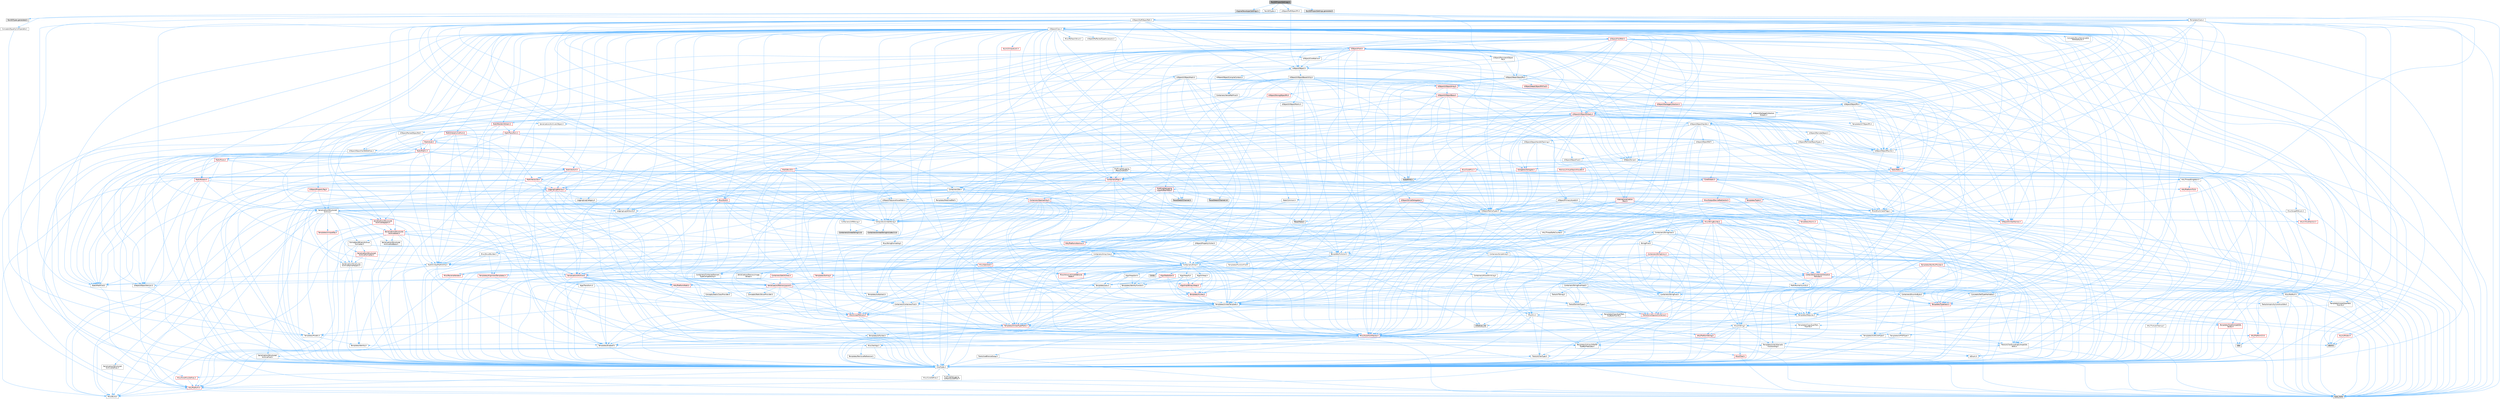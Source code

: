 digraph "Text3DProjectSettings.h"
{
 // INTERACTIVE_SVG=YES
 // LATEX_PDF_SIZE
  bgcolor="transparent";
  edge [fontname=Helvetica,fontsize=10,labelfontname=Helvetica,labelfontsize=10];
  node [fontname=Helvetica,fontsize=10,shape=box,height=0.2,width=0.4];
  Node1 [id="Node000001",label="Text3DProjectSettings.h",height=0.2,width=0.4,color="gray40", fillcolor="grey60", style="filled", fontcolor="black",tooltip=" "];
  Node1 -> Node2 [id="edge1_Node000001_Node000002",color="steelblue1",style="solid",tooltip=" "];
  Node2 [id="Node000002",label="Engine/DeveloperSettings.h",height=0.2,width=0.4,color="grey60", fillcolor="#E0E0E0", style="filled",tooltip=" "];
  Node1 -> Node3 [id="edge2_Node000001_Node000003",color="steelblue1",style="solid",tooltip=" "];
  Node3 [id="Node000003",label="Text3DTypes.h",height=0.2,width=0.4,color="grey40", fillcolor="white", style="filled",URL="$d2/dfe/Text3DTypes_8h.html",tooltip=" "];
  Node3 -> Node4 [id="edge3_Node000003_Node000004",color="steelblue1",style="solid",tooltip=" "];
  Node4 [id="Node000004",label="Misc/EnumClassFlags.h",height=0.2,width=0.4,color="grey40", fillcolor="white", style="filled",URL="$d8/de7/EnumClassFlags_8h.html",tooltip=" "];
  Node3 -> Node5 [id="edge4_Node000003_Node000005",color="steelblue1",style="solid",tooltip=" "];
  Node5 [id="Node000005",label="Text3DTypes.generated.h",height=0.2,width=0.4,color="grey60", fillcolor="#E0E0E0", style="filled",tooltip=" "];
  Node1 -> Node6 [id="edge5_Node000001_Node000006",color="steelblue1",style="solid",tooltip=" "];
  Node6 [id="Node000006",label="UObject/SoftObjectPtr.h",height=0.2,width=0.4,color="grey40", fillcolor="white", style="filled",URL="$d8/d46/SoftObjectPtr_8h.html",tooltip=" "];
  Node6 -> Node7 [id="edge6_Node000006_Node000007",color="steelblue1",style="solid",tooltip=" "];
  Node7 [id="Node000007",label="UObject/Object.h",height=0.2,width=0.4,color="grey40", fillcolor="white", style="filled",URL="$db/dbf/Object_8h.html",tooltip=" "];
  Node7 -> Node8 [id="edge7_Node000007_Node000008",color="steelblue1",style="solid",tooltip=" "];
  Node8 [id="Node000008",label="UObject/Script.h",height=0.2,width=0.4,color="grey40", fillcolor="white", style="filled",URL="$de/dc6/Script_8h.html",tooltip=" "];
  Node8 -> Node9 [id="edge8_Node000008_Node000009",color="steelblue1",style="solid",tooltip=" "];
  Node9 [id="Node000009",label="Delegates/Delegate.h",height=0.2,width=0.4,color="red", fillcolor="#FFF0F0", style="filled",URL="$d4/d80/Delegate_8h.html",tooltip=" "];
  Node9 -> Node10 [id="edge9_Node000009_Node000010",color="steelblue1",style="solid",tooltip=" "];
  Node10 [id="Node000010",label="CoreTypes.h",height=0.2,width=0.4,color="grey40", fillcolor="white", style="filled",URL="$dc/dec/CoreTypes_8h.html",tooltip=" "];
  Node10 -> Node11 [id="edge10_Node000010_Node000011",color="steelblue1",style="solid",tooltip=" "];
  Node11 [id="Node000011",label="HAL/Platform.h",height=0.2,width=0.4,color="red", fillcolor="#FFF0F0", style="filled",URL="$d9/dd0/Platform_8h.html",tooltip=" "];
  Node11 -> Node12 [id="edge11_Node000011_Node000012",color="steelblue1",style="solid",tooltip=" "];
  Node12 [id="Node000012",label="Misc/Build.h",height=0.2,width=0.4,color="grey40", fillcolor="white", style="filled",URL="$d3/dbb/Build_8h.html",tooltip=" "];
  Node11 -> Node14 [id="edge12_Node000011_Node000014",color="steelblue1",style="solid",tooltip=" "];
  Node14 [id="Node000014",label="type_traits",height=0.2,width=0.4,color="grey60", fillcolor="#E0E0E0", style="filled",tooltip=" "];
  Node10 -> Node21 [id="edge13_Node000010_Node000021",color="steelblue1",style="solid",tooltip=" "];
  Node21 [id="Node000021",label="ProfilingDebugging\l/UMemoryDefines.h",height=0.2,width=0.4,color="grey40", fillcolor="white", style="filled",URL="$d2/da2/UMemoryDefines_8h.html",tooltip=" "];
  Node10 -> Node22 [id="edge14_Node000010_Node000022",color="steelblue1",style="solid",tooltip=" "];
  Node22 [id="Node000022",label="Misc/CoreMiscDefines.h",height=0.2,width=0.4,color="red", fillcolor="#FFF0F0", style="filled",URL="$da/d38/CoreMiscDefines_8h.html",tooltip=" "];
  Node22 -> Node11 [id="edge15_Node000022_Node000011",color="steelblue1",style="solid",tooltip=" "];
  Node10 -> Node23 [id="edge16_Node000010_Node000023",color="steelblue1",style="solid",tooltip=" "];
  Node23 [id="Node000023",label="Misc/CoreDefines.h",height=0.2,width=0.4,color="grey40", fillcolor="white", style="filled",URL="$d3/dd2/CoreDefines_8h.html",tooltip=" "];
  Node9 -> Node24 [id="edge17_Node000009_Node000024",color="steelblue1",style="solid",tooltip=" "];
  Node24 [id="Node000024",label="Misc/AssertionMacros.h",height=0.2,width=0.4,color="red", fillcolor="#FFF0F0", style="filled",URL="$d0/dfa/AssertionMacros_8h.html",tooltip=" "];
  Node24 -> Node10 [id="edge18_Node000024_Node000010",color="steelblue1",style="solid",tooltip=" "];
  Node24 -> Node11 [id="edge19_Node000024_Node000011",color="steelblue1",style="solid",tooltip=" "];
  Node24 -> Node60 [id="edge20_Node000024_Node000060",color="steelblue1",style="solid",tooltip=" "];
  Node60 [id="Node000060",label="Templates/EnableIf.h",height=0.2,width=0.4,color="grey40", fillcolor="white", style="filled",URL="$d7/d60/EnableIf_8h.html",tooltip=" "];
  Node60 -> Node10 [id="edge21_Node000060_Node000010",color="steelblue1",style="solid",tooltip=" "];
  Node24 -> Node61 [id="edge22_Node000024_Node000061",color="steelblue1",style="solid",tooltip=" "];
  Node61 [id="Node000061",label="Templates/IsArrayOrRefOf\lTypeByPredicate.h",height=0.2,width=0.4,color="grey40", fillcolor="white", style="filled",URL="$d6/da1/IsArrayOrRefOfTypeByPredicate_8h.html",tooltip=" "];
  Node61 -> Node10 [id="edge23_Node000061_Node000010",color="steelblue1",style="solid",tooltip=" "];
  Node24 -> Node62 [id="edge24_Node000024_Node000062",color="steelblue1",style="solid",tooltip=" "];
  Node62 [id="Node000062",label="Templates/IsValidVariadic\lFunctionArg.h",height=0.2,width=0.4,color="grey40", fillcolor="white", style="filled",URL="$d0/dc8/IsValidVariadicFunctionArg_8h.html",tooltip=" "];
  Node62 -> Node10 [id="edge25_Node000062_Node000010",color="steelblue1",style="solid",tooltip=" "];
  Node62 -> Node63 [id="edge26_Node000062_Node000063",color="steelblue1",style="solid",tooltip=" "];
  Node63 [id="Node000063",label="IsEnum.h",height=0.2,width=0.4,color="grey40", fillcolor="white", style="filled",URL="$d4/de5/IsEnum_8h.html",tooltip=" "];
  Node62 -> Node14 [id="edge27_Node000062_Node000014",color="steelblue1",style="solid",tooltip=" "];
  Node24 -> Node64 [id="edge28_Node000024_Node000064",color="steelblue1",style="solid",tooltip=" "];
  Node64 [id="Node000064",label="Traits/IsCharEncodingCompatible\lWith.h",height=0.2,width=0.4,color="grey40", fillcolor="white", style="filled",URL="$df/dd1/IsCharEncodingCompatibleWith_8h.html",tooltip=" "];
  Node64 -> Node14 [id="edge29_Node000064_Node000014",color="steelblue1",style="solid",tooltip=" "];
  Node64 -> Node65 [id="edge30_Node000064_Node000065",color="steelblue1",style="solid",tooltip=" "];
  Node65 [id="Node000065",label="Traits/IsCharType.h",height=0.2,width=0.4,color="grey40", fillcolor="white", style="filled",URL="$db/d51/IsCharType_8h.html",tooltip=" "];
  Node65 -> Node10 [id="edge31_Node000065_Node000010",color="steelblue1",style="solid",tooltip=" "];
  Node24 -> Node66 [id="edge32_Node000024_Node000066",color="steelblue1",style="solid",tooltip=" "];
  Node66 [id="Node000066",label="Misc/VarArgs.h",height=0.2,width=0.4,color="grey40", fillcolor="white", style="filled",URL="$d5/d6f/VarArgs_8h.html",tooltip=" "];
  Node66 -> Node10 [id="edge33_Node000066_Node000010",color="steelblue1",style="solid",tooltip=" "];
  Node24 -> Node73 [id="edge34_Node000024_Node000073",color="steelblue1",style="solid",tooltip=" "];
  Node73 [id="Node000073",label="atomic",height=0.2,width=0.4,color="grey60", fillcolor="#E0E0E0", style="filled",tooltip=" "];
  Node9 -> Node74 [id="edge35_Node000009_Node000074",color="steelblue1",style="solid",tooltip=" "];
  Node74 [id="Node000074",label="UObject/NameTypes.h",height=0.2,width=0.4,color="grey40", fillcolor="white", style="filled",URL="$d6/d35/NameTypes_8h.html",tooltip=" "];
  Node74 -> Node10 [id="edge36_Node000074_Node000010",color="steelblue1",style="solid",tooltip=" "];
  Node74 -> Node24 [id="edge37_Node000074_Node000024",color="steelblue1",style="solid",tooltip=" "];
  Node74 -> Node75 [id="edge38_Node000074_Node000075",color="steelblue1",style="solid",tooltip=" "];
  Node75 [id="Node000075",label="HAL/UnrealMemory.h",height=0.2,width=0.4,color="red", fillcolor="#FFF0F0", style="filled",URL="$d9/d96/UnrealMemory_8h.html",tooltip=" "];
  Node75 -> Node10 [id="edge39_Node000075_Node000010",color="steelblue1",style="solid",tooltip=" "];
  Node75 -> Node95 [id="edge40_Node000075_Node000095",color="steelblue1",style="solid",tooltip=" "];
  Node95 [id="Node000095",label="Templates/IsPointer.h",height=0.2,width=0.4,color="grey40", fillcolor="white", style="filled",URL="$d7/d05/IsPointer_8h.html",tooltip=" "];
  Node95 -> Node10 [id="edge41_Node000095_Node000010",color="steelblue1",style="solid",tooltip=" "];
  Node74 -> Node96 [id="edge42_Node000074_Node000096",color="steelblue1",style="solid",tooltip=" "];
  Node96 [id="Node000096",label="Templates/UnrealTypeTraits.h",height=0.2,width=0.4,color="red", fillcolor="#FFF0F0", style="filled",URL="$d2/d2d/UnrealTypeTraits_8h.html",tooltip=" "];
  Node96 -> Node10 [id="edge43_Node000096_Node000010",color="steelblue1",style="solid",tooltip=" "];
  Node96 -> Node95 [id="edge44_Node000096_Node000095",color="steelblue1",style="solid",tooltip=" "];
  Node96 -> Node24 [id="edge45_Node000096_Node000024",color="steelblue1",style="solid",tooltip=" "];
  Node96 -> Node60 [id="edge46_Node000096_Node000060",color="steelblue1",style="solid",tooltip=" "];
  Node96 -> Node63 [id="edge47_Node000096_Node000063",color="steelblue1",style="solid",tooltip=" "];
  Node96 -> Node98 [id="edge48_Node000096_Node000098",color="steelblue1",style="solid",tooltip=" "];
  Node98 [id="Node000098",label="Templates/Models.h",height=0.2,width=0.4,color="grey40", fillcolor="white", style="filled",URL="$d3/d0c/Models_8h.html",tooltip=" "];
  Node98 -> Node69 [id="edge49_Node000098_Node000069",color="steelblue1",style="solid",tooltip=" "];
  Node69 [id="Node000069",label="Templates/Identity.h",height=0.2,width=0.4,color="grey40", fillcolor="white", style="filled",URL="$d0/dd5/Identity_8h.html",tooltip=" "];
  Node96 -> Node99 [id="edge50_Node000096_Node000099",color="steelblue1",style="solid",tooltip=" "];
  Node99 [id="Node000099",label="Templates/IsPODType.h",height=0.2,width=0.4,color="grey40", fillcolor="white", style="filled",URL="$d7/db1/IsPODType_8h.html",tooltip=" "];
  Node99 -> Node10 [id="edge51_Node000099_Node000010",color="steelblue1",style="solid",tooltip=" "];
  Node96 -> Node100 [id="edge52_Node000096_Node000100",color="steelblue1",style="solid",tooltip=" "];
  Node100 [id="Node000100",label="Templates/IsUECoreType.h",height=0.2,width=0.4,color="grey40", fillcolor="white", style="filled",URL="$d1/db8/IsUECoreType_8h.html",tooltip=" "];
  Node100 -> Node10 [id="edge53_Node000100_Node000010",color="steelblue1",style="solid",tooltip=" "];
  Node100 -> Node14 [id="edge54_Node000100_Node000014",color="steelblue1",style="solid",tooltip=" "];
  Node74 -> Node101 [id="edge55_Node000074_Node000101",color="steelblue1",style="solid",tooltip=" "];
  Node101 [id="Node000101",label="Templates/UnrealTemplate.h",height=0.2,width=0.4,color="grey40", fillcolor="white", style="filled",URL="$d4/d24/UnrealTemplate_8h.html",tooltip=" "];
  Node101 -> Node10 [id="edge56_Node000101_Node000010",color="steelblue1",style="solid",tooltip=" "];
  Node101 -> Node95 [id="edge57_Node000101_Node000095",color="steelblue1",style="solid",tooltip=" "];
  Node101 -> Node75 [id="edge58_Node000101_Node000075",color="steelblue1",style="solid",tooltip=" "];
  Node101 -> Node102 [id="edge59_Node000101_Node000102",color="steelblue1",style="solid",tooltip=" "];
  Node102 [id="Node000102",label="Templates/CopyQualifiers\lAndRefsFromTo.h",height=0.2,width=0.4,color="grey40", fillcolor="white", style="filled",URL="$d3/db3/CopyQualifiersAndRefsFromTo_8h.html",tooltip=" "];
  Node102 -> Node103 [id="edge60_Node000102_Node000103",color="steelblue1",style="solid",tooltip=" "];
  Node103 [id="Node000103",label="Templates/CopyQualifiers\lFromTo.h",height=0.2,width=0.4,color="grey40", fillcolor="white", style="filled",URL="$d5/db4/CopyQualifiersFromTo_8h.html",tooltip=" "];
  Node101 -> Node96 [id="edge61_Node000101_Node000096",color="steelblue1",style="solid",tooltip=" "];
  Node101 -> Node104 [id="edge62_Node000101_Node000104",color="steelblue1",style="solid",tooltip=" "];
  Node104 [id="Node000104",label="Templates/RemoveReference.h",height=0.2,width=0.4,color="grey40", fillcolor="white", style="filled",URL="$da/dbe/RemoveReference_8h.html",tooltip=" "];
  Node104 -> Node10 [id="edge63_Node000104_Node000010",color="steelblue1",style="solid",tooltip=" "];
  Node101 -> Node68 [id="edge64_Node000101_Node000068",color="steelblue1",style="solid",tooltip=" "];
  Node68 [id="Node000068",label="Templates/Requires.h",height=0.2,width=0.4,color="grey40", fillcolor="white", style="filled",URL="$dc/d96/Requires_8h.html",tooltip=" "];
  Node68 -> Node60 [id="edge65_Node000068_Node000060",color="steelblue1",style="solid",tooltip=" "];
  Node68 -> Node14 [id="edge66_Node000068_Node000014",color="steelblue1",style="solid",tooltip=" "];
  Node101 -> Node105 [id="edge67_Node000101_Node000105",color="steelblue1",style="solid",tooltip=" "];
  Node105 [id="Node000105",label="Templates/TypeCompatible\lBytes.h",height=0.2,width=0.4,color="red", fillcolor="#FFF0F0", style="filled",URL="$df/d0a/TypeCompatibleBytes_8h.html",tooltip=" "];
  Node105 -> Node10 [id="edge68_Node000105_Node000010",color="steelblue1",style="solid",tooltip=" "];
  Node105 -> Node38 [id="edge69_Node000105_Node000038",color="steelblue1",style="solid",tooltip=" "];
  Node38 [id="Node000038",label="new",height=0.2,width=0.4,color="grey60", fillcolor="#E0E0E0", style="filled",tooltip=" "];
  Node105 -> Node14 [id="edge70_Node000105_Node000014",color="steelblue1",style="solid",tooltip=" "];
  Node101 -> Node69 [id="edge71_Node000101_Node000069",color="steelblue1",style="solid",tooltip=" "];
  Node101 -> Node30 [id="edge72_Node000101_Node000030",color="steelblue1",style="solid",tooltip=" "];
  Node30 [id="Node000030",label="Traits/IsContiguousContainer.h",height=0.2,width=0.4,color="red", fillcolor="#FFF0F0", style="filled",URL="$d5/d3c/IsContiguousContainer_8h.html",tooltip=" "];
  Node30 -> Node10 [id="edge73_Node000030_Node000010",color="steelblue1",style="solid",tooltip=" "];
  Node30 -> Node29 [id="edge74_Node000030_Node000029",color="steelblue1",style="solid",tooltip=" "];
  Node29 [id="Node000029",label="initializer_list",height=0.2,width=0.4,color="grey60", fillcolor="#E0E0E0", style="filled",tooltip=" "];
  Node101 -> Node106 [id="edge75_Node000101_Node000106",color="steelblue1",style="solid",tooltip=" "];
  Node106 [id="Node000106",label="Traits/UseBitwiseSwap.h",height=0.2,width=0.4,color="grey40", fillcolor="white", style="filled",URL="$db/df3/UseBitwiseSwap_8h.html",tooltip=" "];
  Node106 -> Node10 [id="edge76_Node000106_Node000010",color="steelblue1",style="solid",tooltip=" "];
  Node106 -> Node14 [id="edge77_Node000106_Node000014",color="steelblue1",style="solid",tooltip=" "];
  Node101 -> Node14 [id="edge78_Node000101_Node000014",color="steelblue1",style="solid",tooltip=" "];
  Node74 -> Node107 [id="edge79_Node000074_Node000107",color="steelblue1",style="solid",tooltip=" "];
  Node107 [id="Node000107",label="Containers/UnrealString.h",height=0.2,width=0.4,color="grey40", fillcolor="white", style="filled",URL="$d5/dba/UnrealString_8h.html",tooltip=" "];
  Node107 -> Node108 [id="edge80_Node000107_Node000108",color="steelblue1",style="solid",tooltip=" "];
  Node108 [id="Node000108",label="Containers/UnrealStringIncludes.h.inl",height=0.2,width=0.4,color="grey60", fillcolor="#E0E0E0", style="filled",tooltip=" "];
  Node107 -> Node109 [id="edge81_Node000107_Node000109",color="steelblue1",style="solid",tooltip=" "];
  Node109 [id="Node000109",label="Containers/UnrealString.h.inl",height=0.2,width=0.4,color="grey60", fillcolor="#E0E0E0", style="filled",tooltip=" "];
  Node107 -> Node110 [id="edge82_Node000107_Node000110",color="steelblue1",style="solid",tooltip=" "];
  Node110 [id="Node000110",label="Misc/StringFormatArg.h",height=0.2,width=0.4,color="grey40", fillcolor="white", style="filled",URL="$d2/d16/StringFormatArg_8h.html",tooltip=" "];
  Node110 -> Node33 [id="edge83_Node000110_Node000033",color="steelblue1",style="solid",tooltip=" "];
  Node33 [id="Node000033",label="Containers/ContainersFwd.h",height=0.2,width=0.4,color="grey40", fillcolor="white", style="filled",URL="$d4/d0a/ContainersFwd_8h.html",tooltip=" "];
  Node33 -> Node11 [id="edge84_Node000033_Node000011",color="steelblue1",style="solid",tooltip=" "];
  Node33 -> Node10 [id="edge85_Node000033_Node000010",color="steelblue1",style="solid",tooltip=" "];
  Node33 -> Node30 [id="edge86_Node000033_Node000030",color="steelblue1",style="solid",tooltip=" "];
  Node74 -> Node111 [id="edge87_Node000074_Node000111",color="steelblue1",style="solid",tooltip=" "];
  Node111 [id="Node000111",label="HAL/CriticalSection.h",height=0.2,width=0.4,color="red", fillcolor="#FFF0F0", style="filled",URL="$d6/d90/CriticalSection_8h.html",tooltip=" "];
  Node74 -> Node114 [id="edge88_Node000074_Node000114",color="steelblue1",style="solid",tooltip=" "];
  Node114 [id="Node000114",label="Containers/StringConv.h",height=0.2,width=0.4,color="red", fillcolor="#FFF0F0", style="filled",URL="$d3/ddf/StringConv_8h.html",tooltip=" "];
  Node114 -> Node10 [id="edge89_Node000114_Node000010",color="steelblue1",style="solid",tooltip=" "];
  Node114 -> Node24 [id="edge90_Node000114_Node000024",color="steelblue1",style="solid",tooltip=" "];
  Node114 -> Node115 [id="edge91_Node000114_Node000115",color="steelblue1",style="solid",tooltip=" "];
  Node115 [id="Node000115",label="Containers/ContainerAllocation\lPolicies.h",height=0.2,width=0.4,color="red", fillcolor="#FFF0F0", style="filled",URL="$d7/dff/ContainerAllocationPolicies_8h.html",tooltip=" "];
  Node115 -> Node10 [id="edge92_Node000115_Node000010",color="steelblue1",style="solid",tooltip=" "];
  Node115 -> Node115 [id="edge93_Node000115_Node000115",color="steelblue1",style="solid",tooltip=" "];
  Node115 -> Node117 [id="edge94_Node000115_Node000117",color="steelblue1",style="solid",tooltip=" "];
  Node117 [id="Node000117",label="HAL/PlatformMath.h",height=0.2,width=0.4,color="red", fillcolor="#FFF0F0", style="filled",URL="$dc/d53/PlatformMath_8h.html",tooltip=" "];
  Node117 -> Node10 [id="edge95_Node000117_Node000010",color="steelblue1",style="solid",tooltip=" "];
  Node115 -> Node75 [id="edge96_Node000115_Node000075",color="steelblue1",style="solid",tooltip=" "];
  Node115 -> Node47 [id="edge97_Node000115_Node000047",color="steelblue1",style="solid",tooltip=" "];
  Node47 [id="Node000047",label="Math/NumericLimits.h",height=0.2,width=0.4,color="grey40", fillcolor="white", style="filled",URL="$df/d1b/NumericLimits_8h.html",tooltip=" "];
  Node47 -> Node10 [id="edge98_Node000047_Node000010",color="steelblue1",style="solid",tooltip=" "];
  Node115 -> Node24 [id="edge99_Node000115_Node000024",color="steelblue1",style="solid",tooltip=" "];
  Node115 -> Node105 [id="edge100_Node000115_Node000105",color="steelblue1",style="solid",tooltip=" "];
  Node115 -> Node14 [id="edge101_Node000115_Node000014",color="steelblue1",style="solid",tooltip=" "];
  Node114 -> Node127 [id="edge102_Node000114_Node000127",color="steelblue1",style="solid",tooltip=" "];
  Node127 [id="Node000127",label="Containers/Array.h",height=0.2,width=0.4,color="grey40", fillcolor="white", style="filled",URL="$df/dd0/Array_8h.html",tooltip=" "];
  Node127 -> Node10 [id="edge103_Node000127_Node000010",color="steelblue1",style="solid",tooltip=" "];
  Node127 -> Node24 [id="edge104_Node000127_Node000024",color="steelblue1",style="solid",tooltip=" "];
  Node127 -> Node128 [id="edge105_Node000127_Node000128",color="steelblue1",style="solid",tooltip=" "];
  Node128 [id="Node000128",label="Misc/IntrusiveUnsetOptional\lState.h",height=0.2,width=0.4,color="red", fillcolor="#FFF0F0", style="filled",URL="$d2/d0a/IntrusiveUnsetOptionalState_8h.html",tooltip=" "];
  Node127 -> Node130 [id="edge106_Node000127_Node000130",color="steelblue1",style="solid",tooltip=" "];
  Node130 [id="Node000130",label="Misc/ReverseIterate.h",height=0.2,width=0.4,color="red", fillcolor="#FFF0F0", style="filled",URL="$db/de3/ReverseIterate_8h.html",tooltip=" "];
  Node130 -> Node11 [id="edge107_Node000130_Node000011",color="steelblue1",style="solid",tooltip=" "];
  Node127 -> Node75 [id="edge108_Node000127_Node000075",color="steelblue1",style="solid",tooltip=" "];
  Node127 -> Node96 [id="edge109_Node000127_Node000096",color="steelblue1",style="solid",tooltip=" "];
  Node127 -> Node101 [id="edge110_Node000127_Node000101",color="steelblue1",style="solid",tooltip=" "];
  Node127 -> Node132 [id="edge111_Node000127_Node000132",color="steelblue1",style="solid",tooltip=" "];
  Node132 [id="Node000132",label="Containers/AllowShrinking.h",height=0.2,width=0.4,color="grey40", fillcolor="white", style="filled",URL="$d7/d1a/AllowShrinking_8h.html",tooltip=" "];
  Node132 -> Node10 [id="edge112_Node000132_Node000010",color="steelblue1",style="solid",tooltip=" "];
  Node127 -> Node115 [id="edge113_Node000127_Node000115",color="steelblue1",style="solid",tooltip=" "];
  Node127 -> Node133 [id="edge114_Node000127_Node000133",color="steelblue1",style="solid",tooltip=" "];
  Node133 [id="Node000133",label="Containers/ContainerElement\lTypeCompatibility.h",height=0.2,width=0.4,color="grey40", fillcolor="white", style="filled",URL="$df/ddf/ContainerElementTypeCompatibility_8h.html",tooltip=" "];
  Node133 -> Node10 [id="edge115_Node000133_Node000010",color="steelblue1",style="solid",tooltip=" "];
  Node133 -> Node96 [id="edge116_Node000133_Node000096",color="steelblue1",style="solid",tooltip=" "];
  Node127 -> Node134 [id="edge117_Node000127_Node000134",color="steelblue1",style="solid",tooltip=" "];
  Node134 [id="Node000134",label="Serialization/Archive.h",height=0.2,width=0.4,color="red", fillcolor="#FFF0F0", style="filled",URL="$d7/d3b/Archive_8h.html",tooltip=" "];
  Node134 -> Node10 [id="edge118_Node000134_Node000010",color="steelblue1",style="solid",tooltip=" "];
  Node134 -> Node34 [id="edge119_Node000134_Node000034",color="steelblue1",style="solid",tooltip=" "];
  Node34 [id="Node000034",label="Math/MathFwd.h",height=0.2,width=0.4,color="grey40", fillcolor="white", style="filled",URL="$d2/d10/MathFwd_8h.html",tooltip=" "];
  Node34 -> Node11 [id="edge120_Node000034_Node000011",color="steelblue1",style="solid",tooltip=" "];
  Node134 -> Node24 [id="edge121_Node000134_Node000024",color="steelblue1",style="solid",tooltip=" "];
  Node134 -> Node12 [id="edge122_Node000134_Node000012",color="steelblue1",style="solid",tooltip=" "];
  Node134 -> Node66 [id="edge123_Node000134_Node000066",color="steelblue1",style="solid",tooltip=" "];
  Node134 -> Node60 [id="edge124_Node000134_Node000060",color="steelblue1",style="solid",tooltip=" "];
  Node134 -> Node61 [id="edge125_Node000134_Node000061",color="steelblue1",style="solid",tooltip=" "];
  Node134 -> Node62 [id="edge126_Node000134_Node000062",color="steelblue1",style="solid",tooltip=" "];
  Node134 -> Node101 [id="edge127_Node000134_Node000101",color="steelblue1",style="solid",tooltip=" "];
  Node134 -> Node64 [id="edge128_Node000134_Node000064",color="steelblue1",style="solid",tooltip=" "];
  Node134 -> Node143 [id="edge129_Node000134_Node000143",color="steelblue1",style="solid",tooltip=" "];
  Node143 [id="Node000143",label="UObject/ObjectVersion.h",height=0.2,width=0.4,color="grey40", fillcolor="white", style="filled",URL="$da/d63/ObjectVersion_8h.html",tooltip=" "];
  Node143 -> Node10 [id="edge130_Node000143_Node000010",color="steelblue1",style="solid",tooltip=" "];
  Node127 -> Node144 [id="edge131_Node000127_Node000144",color="steelblue1",style="solid",tooltip=" "];
  Node144 [id="Node000144",label="Serialization/MemoryImage\lWriter.h",height=0.2,width=0.4,color="grey40", fillcolor="white", style="filled",URL="$d0/d08/MemoryImageWriter_8h.html",tooltip=" "];
  Node144 -> Node10 [id="edge132_Node000144_Node000010",color="steelblue1",style="solid",tooltip=" "];
  Node144 -> Node145 [id="edge133_Node000144_Node000145",color="steelblue1",style="solid",tooltip=" "];
  Node145 [id="Node000145",label="Serialization/MemoryLayout.h",height=0.2,width=0.4,color="red", fillcolor="#FFF0F0", style="filled",URL="$d7/d66/MemoryLayout_8h.html",tooltip=" "];
  Node145 -> Node146 [id="edge134_Node000145_Node000146",color="steelblue1",style="solid",tooltip=" "];
  Node146 [id="Node000146",label="Concepts/StaticClassProvider.h",height=0.2,width=0.4,color="grey40", fillcolor="white", style="filled",URL="$dd/d83/StaticClassProvider_8h.html",tooltip=" "];
  Node145 -> Node147 [id="edge135_Node000145_Node000147",color="steelblue1",style="solid",tooltip=" "];
  Node147 [id="Node000147",label="Concepts/StaticStructProvider.h",height=0.2,width=0.4,color="grey40", fillcolor="white", style="filled",URL="$d5/d77/StaticStructProvider_8h.html",tooltip=" "];
  Node145 -> Node148 [id="edge136_Node000145_Node000148",color="steelblue1",style="solid",tooltip=" "];
  Node148 [id="Node000148",label="Containers/EnumAsByte.h",height=0.2,width=0.4,color="grey40", fillcolor="white", style="filled",URL="$d6/d9a/EnumAsByte_8h.html",tooltip=" "];
  Node148 -> Node10 [id="edge137_Node000148_Node000010",color="steelblue1",style="solid",tooltip=" "];
  Node148 -> Node99 [id="edge138_Node000148_Node000099",color="steelblue1",style="solid",tooltip=" "];
  Node148 -> Node149 [id="edge139_Node000148_Node000149",color="steelblue1",style="solid",tooltip=" "];
  Node149 [id="Node000149",label="Templates/TypeHash.h",height=0.2,width=0.4,color="red", fillcolor="#FFF0F0", style="filled",URL="$d1/d62/TypeHash_8h.html",tooltip=" "];
  Node149 -> Node10 [id="edge140_Node000149_Node000010",color="steelblue1",style="solid",tooltip=" "];
  Node149 -> Node68 [id="edge141_Node000149_Node000068",color="steelblue1",style="solid",tooltip=" "];
  Node149 -> Node150 [id="edge142_Node000149_Node000150",color="steelblue1",style="solid",tooltip=" "];
  Node150 [id="Node000150",label="Misc/Crc.h",height=0.2,width=0.4,color="grey40", fillcolor="white", style="filled",URL="$d4/dd2/Crc_8h.html",tooltip=" "];
  Node150 -> Node10 [id="edge143_Node000150_Node000010",color="steelblue1",style="solid",tooltip=" "];
  Node150 -> Node77 [id="edge144_Node000150_Node000077",color="steelblue1",style="solid",tooltip=" "];
  Node77 [id="Node000077",label="HAL/PlatformString.h",height=0.2,width=0.4,color="red", fillcolor="#FFF0F0", style="filled",URL="$db/db5/PlatformString_8h.html",tooltip=" "];
  Node77 -> Node10 [id="edge145_Node000077_Node000010",color="steelblue1",style="solid",tooltip=" "];
  Node150 -> Node24 [id="edge146_Node000150_Node000024",color="steelblue1",style="solid",tooltip=" "];
  Node150 -> Node151 [id="edge147_Node000150_Node000151",color="steelblue1",style="solid",tooltip=" "];
  Node151 [id="Node000151",label="Misc/CString.h",height=0.2,width=0.4,color="grey40", fillcolor="white", style="filled",URL="$d2/d49/CString_8h.html",tooltip=" "];
  Node151 -> Node10 [id="edge148_Node000151_Node000010",color="steelblue1",style="solid",tooltip=" "];
  Node151 -> Node37 [id="edge149_Node000151_Node000037",color="steelblue1",style="solid",tooltip=" "];
  Node37 [id="Node000037",label="HAL/PlatformCrt.h",height=0.2,width=0.4,color="red", fillcolor="#FFF0F0", style="filled",URL="$d8/d75/PlatformCrt_8h.html",tooltip=" "];
  Node37 -> Node38 [id="edge150_Node000037_Node000038",color="steelblue1",style="solid",tooltip=" "];
  Node151 -> Node77 [id="edge151_Node000151_Node000077",color="steelblue1",style="solid",tooltip=" "];
  Node151 -> Node24 [id="edge152_Node000151_Node000024",color="steelblue1",style="solid",tooltip=" "];
  Node151 -> Node152 [id="edge153_Node000151_Node000152",color="steelblue1",style="solid",tooltip=" "];
  Node152 [id="Node000152",label="Misc/Char.h",height=0.2,width=0.4,color="red", fillcolor="#FFF0F0", style="filled",URL="$d0/d58/Char_8h.html",tooltip=" "];
  Node152 -> Node10 [id="edge154_Node000152_Node000010",color="steelblue1",style="solid",tooltip=" "];
  Node152 -> Node14 [id="edge155_Node000152_Node000014",color="steelblue1",style="solid",tooltip=" "];
  Node151 -> Node66 [id="edge156_Node000151_Node000066",color="steelblue1",style="solid",tooltip=" "];
  Node151 -> Node61 [id="edge157_Node000151_Node000061",color="steelblue1",style="solid",tooltip=" "];
  Node151 -> Node62 [id="edge158_Node000151_Node000062",color="steelblue1",style="solid",tooltip=" "];
  Node151 -> Node64 [id="edge159_Node000151_Node000064",color="steelblue1",style="solid",tooltip=" "];
  Node150 -> Node152 [id="edge160_Node000150_Node000152",color="steelblue1",style="solid",tooltip=" "];
  Node150 -> Node96 [id="edge161_Node000150_Node000096",color="steelblue1",style="solid",tooltip=" "];
  Node150 -> Node65 [id="edge162_Node000150_Node000065",color="steelblue1",style="solid",tooltip=" "];
  Node149 -> Node14 [id="edge163_Node000149_Node000014",color="steelblue1",style="solid",tooltip=" "];
  Node145 -> Node27 [id="edge164_Node000145_Node000027",color="steelblue1",style="solid",tooltip=" "];
  Node27 [id="Node000027",label="Containers/StringFwd.h",height=0.2,width=0.4,color="grey40", fillcolor="white", style="filled",URL="$df/d37/StringFwd_8h.html",tooltip=" "];
  Node27 -> Node10 [id="edge165_Node000027_Node000010",color="steelblue1",style="solid",tooltip=" "];
  Node27 -> Node28 [id="edge166_Node000027_Node000028",color="steelblue1",style="solid",tooltip=" "];
  Node28 [id="Node000028",label="Traits/ElementType.h",height=0.2,width=0.4,color="grey40", fillcolor="white", style="filled",URL="$d5/d4f/ElementType_8h.html",tooltip=" "];
  Node28 -> Node11 [id="edge167_Node000028_Node000011",color="steelblue1",style="solid",tooltip=" "];
  Node28 -> Node29 [id="edge168_Node000028_Node000029",color="steelblue1",style="solid",tooltip=" "];
  Node28 -> Node14 [id="edge169_Node000028_Node000014",color="steelblue1",style="solid",tooltip=" "];
  Node27 -> Node30 [id="edge170_Node000027_Node000030",color="steelblue1",style="solid",tooltip=" "];
  Node145 -> Node75 [id="edge171_Node000145_Node000075",color="steelblue1",style="solid",tooltip=" "];
  Node145 -> Node60 [id="edge172_Node000145_Node000060",color="steelblue1",style="solid",tooltip=" "];
  Node145 -> Node157 [id="edge173_Node000145_Node000157",color="steelblue1",style="solid",tooltip=" "];
  Node157 [id="Node000157",label="Templates/IsAbstract.h",height=0.2,width=0.4,color="grey40", fillcolor="white", style="filled",URL="$d8/db7/IsAbstract_8h.html",tooltip=" "];
  Node145 -> Node98 [id="edge174_Node000145_Node000098",color="steelblue1",style="solid",tooltip=" "];
  Node145 -> Node101 [id="edge175_Node000145_Node000101",color="steelblue1",style="solid",tooltip=" "];
  Node127 -> Node158 [id="edge176_Node000127_Node000158",color="steelblue1",style="solid",tooltip=" "];
  Node158 [id="Node000158",label="Algo/Heapify.h",height=0.2,width=0.4,color="grey40", fillcolor="white", style="filled",URL="$d0/d2a/Heapify_8h.html",tooltip=" "];
  Node158 -> Node159 [id="edge177_Node000158_Node000159",color="steelblue1",style="solid",tooltip=" "];
  Node159 [id="Node000159",label="Algo/Impl/BinaryHeap.h",height=0.2,width=0.4,color="red", fillcolor="#FFF0F0", style="filled",URL="$d7/da3/Algo_2Impl_2BinaryHeap_8h.html",tooltip=" "];
  Node159 -> Node160 [id="edge178_Node000159_Node000160",color="steelblue1",style="solid",tooltip=" "];
  Node160 [id="Node000160",label="Templates/Invoke.h",height=0.2,width=0.4,color="red", fillcolor="#FFF0F0", style="filled",URL="$d7/deb/Invoke_8h.html",tooltip=" "];
  Node160 -> Node10 [id="edge179_Node000160_Node000010",color="steelblue1",style="solid",tooltip=" "];
  Node160 -> Node101 [id="edge180_Node000160_Node000101",color="steelblue1",style="solid",tooltip=" "];
  Node160 -> Node14 [id="edge181_Node000160_Node000014",color="steelblue1",style="solid",tooltip=" "];
  Node159 -> Node14 [id="edge182_Node000159_Node000014",color="steelblue1",style="solid",tooltip=" "];
  Node158 -> Node164 [id="edge183_Node000158_Node000164",color="steelblue1",style="solid",tooltip=" "];
  Node164 [id="Node000164",label="Templates/IdentityFunctor.h",height=0.2,width=0.4,color="grey40", fillcolor="white", style="filled",URL="$d7/d2e/IdentityFunctor_8h.html",tooltip=" "];
  Node164 -> Node11 [id="edge184_Node000164_Node000011",color="steelblue1",style="solid",tooltip=" "];
  Node158 -> Node160 [id="edge185_Node000158_Node000160",color="steelblue1",style="solid",tooltip=" "];
  Node158 -> Node165 [id="edge186_Node000158_Node000165",color="steelblue1",style="solid",tooltip=" "];
  Node165 [id="Node000165",label="Templates/Less.h",height=0.2,width=0.4,color="grey40", fillcolor="white", style="filled",URL="$de/dc8/Less_8h.html",tooltip=" "];
  Node165 -> Node10 [id="edge187_Node000165_Node000010",color="steelblue1",style="solid",tooltip=" "];
  Node165 -> Node101 [id="edge188_Node000165_Node000101",color="steelblue1",style="solid",tooltip=" "];
  Node158 -> Node101 [id="edge189_Node000158_Node000101",color="steelblue1",style="solid",tooltip=" "];
  Node127 -> Node166 [id="edge190_Node000127_Node000166",color="steelblue1",style="solid",tooltip=" "];
  Node166 [id="Node000166",label="Algo/HeapSort.h",height=0.2,width=0.4,color="grey40", fillcolor="white", style="filled",URL="$d3/d92/HeapSort_8h.html",tooltip=" "];
  Node166 -> Node159 [id="edge191_Node000166_Node000159",color="steelblue1",style="solid",tooltip=" "];
  Node166 -> Node164 [id="edge192_Node000166_Node000164",color="steelblue1",style="solid",tooltip=" "];
  Node166 -> Node165 [id="edge193_Node000166_Node000165",color="steelblue1",style="solid",tooltip=" "];
  Node166 -> Node101 [id="edge194_Node000166_Node000101",color="steelblue1",style="solid",tooltip=" "];
  Node127 -> Node167 [id="edge195_Node000127_Node000167",color="steelblue1",style="solid",tooltip=" "];
  Node167 [id="Node000167",label="Algo/IsHeap.h",height=0.2,width=0.4,color="grey40", fillcolor="white", style="filled",URL="$de/d32/IsHeap_8h.html",tooltip=" "];
  Node167 -> Node159 [id="edge196_Node000167_Node000159",color="steelblue1",style="solid",tooltip=" "];
  Node167 -> Node164 [id="edge197_Node000167_Node000164",color="steelblue1",style="solid",tooltip=" "];
  Node167 -> Node160 [id="edge198_Node000167_Node000160",color="steelblue1",style="solid",tooltip=" "];
  Node167 -> Node165 [id="edge199_Node000167_Node000165",color="steelblue1",style="solid",tooltip=" "];
  Node167 -> Node101 [id="edge200_Node000167_Node000101",color="steelblue1",style="solid",tooltip=" "];
  Node127 -> Node159 [id="edge201_Node000127_Node000159",color="steelblue1",style="solid",tooltip=" "];
  Node127 -> Node168 [id="edge202_Node000127_Node000168",color="steelblue1",style="solid",tooltip=" "];
  Node168 [id="Node000168",label="Algo/StableSort.h",height=0.2,width=0.4,color="red", fillcolor="#FFF0F0", style="filled",URL="$d7/d3c/StableSort_8h.html",tooltip=" "];
  Node168 -> Node164 [id="edge203_Node000168_Node000164",color="steelblue1",style="solid",tooltip=" "];
  Node168 -> Node160 [id="edge204_Node000168_Node000160",color="steelblue1",style="solid",tooltip=" "];
  Node168 -> Node165 [id="edge205_Node000168_Node000165",color="steelblue1",style="solid",tooltip=" "];
  Node168 -> Node101 [id="edge206_Node000168_Node000101",color="steelblue1",style="solid",tooltip=" "];
  Node127 -> Node171 [id="edge207_Node000127_Node000171",color="steelblue1",style="solid",tooltip=" "];
  Node171 [id="Node000171",label="Concepts/GetTypeHashable.h",height=0.2,width=0.4,color="grey40", fillcolor="white", style="filled",URL="$d3/da2/GetTypeHashable_8h.html",tooltip=" "];
  Node171 -> Node10 [id="edge208_Node000171_Node000010",color="steelblue1",style="solid",tooltip=" "];
  Node171 -> Node149 [id="edge209_Node000171_Node000149",color="steelblue1",style="solid",tooltip=" "];
  Node127 -> Node164 [id="edge210_Node000127_Node000164",color="steelblue1",style="solid",tooltip=" "];
  Node127 -> Node160 [id="edge211_Node000127_Node000160",color="steelblue1",style="solid",tooltip=" "];
  Node127 -> Node165 [id="edge212_Node000127_Node000165",color="steelblue1",style="solid",tooltip=" "];
  Node127 -> Node172 [id="edge213_Node000127_Node000172",color="steelblue1",style="solid",tooltip=" "];
  Node172 [id="Node000172",label="Templates/LosesQualifiers\lFromTo.h",height=0.2,width=0.4,color="grey40", fillcolor="white", style="filled",URL="$d2/db3/LosesQualifiersFromTo_8h.html",tooltip=" "];
  Node172 -> Node103 [id="edge214_Node000172_Node000103",color="steelblue1",style="solid",tooltip=" "];
  Node172 -> Node14 [id="edge215_Node000172_Node000014",color="steelblue1",style="solid",tooltip=" "];
  Node127 -> Node68 [id="edge216_Node000127_Node000068",color="steelblue1",style="solid",tooltip=" "];
  Node127 -> Node173 [id="edge217_Node000127_Node000173",color="steelblue1",style="solid",tooltip=" "];
  Node173 [id="Node000173",label="Templates/Sorting.h",height=0.2,width=0.4,color="red", fillcolor="#FFF0F0", style="filled",URL="$d3/d9e/Sorting_8h.html",tooltip=" "];
  Node173 -> Node10 [id="edge218_Node000173_Node000010",color="steelblue1",style="solid",tooltip=" "];
  Node173 -> Node117 [id="edge219_Node000173_Node000117",color="steelblue1",style="solid",tooltip=" "];
  Node173 -> Node165 [id="edge220_Node000173_Node000165",color="steelblue1",style="solid",tooltip=" "];
  Node127 -> Node177 [id="edge221_Node000127_Node000177",color="steelblue1",style="solid",tooltip=" "];
  Node177 [id="Node000177",label="Templates/AlignmentTemplates.h",height=0.2,width=0.4,color="red", fillcolor="#FFF0F0", style="filled",URL="$dd/d32/AlignmentTemplates_8h.html",tooltip=" "];
  Node177 -> Node10 [id="edge222_Node000177_Node000010",color="steelblue1",style="solid",tooltip=" "];
  Node177 -> Node95 [id="edge223_Node000177_Node000095",color="steelblue1",style="solid",tooltip=" "];
  Node127 -> Node28 [id="edge224_Node000127_Node000028",color="steelblue1",style="solid",tooltip=" "];
  Node127 -> Node123 [id="edge225_Node000127_Node000123",color="steelblue1",style="solid",tooltip=" "];
  Node123 [id="Node000123",label="limits",height=0.2,width=0.4,color="grey60", fillcolor="#E0E0E0", style="filled",tooltip=" "];
  Node127 -> Node14 [id="edge226_Node000127_Node000014",color="steelblue1",style="solid",tooltip=" "];
  Node114 -> Node151 [id="edge227_Node000114_Node000151",color="steelblue1",style="solid",tooltip=" "];
  Node114 -> Node101 [id="edge228_Node000114_Node000101",color="steelblue1",style="solid",tooltip=" "];
  Node114 -> Node96 [id="edge229_Node000114_Node000096",color="steelblue1",style="solid",tooltip=" "];
  Node114 -> Node28 [id="edge230_Node000114_Node000028",color="steelblue1",style="solid",tooltip=" "];
  Node114 -> Node64 [id="edge231_Node000114_Node000064",color="steelblue1",style="solid",tooltip=" "];
  Node114 -> Node30 [id="edge232_Node000114_Node000030",color="steelblue1",style="solid",tooltip=" "];
  Node114 -> Node14 [id="edge233_Node000114_Node000014",color="steelblue1",style="solid",tooltip=" "];
  Node74 -> Node27 [id="edge234_Node000074_Node000027",color="steelblue1",style="solid",tooltip=" "];
  Node74 -> Node179 [id="edge235_Node000074_Node000179",color="steelblue1",style="solid",tooltip=" "];
  Node179 [id="Node000179",label="UObject/UnrealNames.h",height=0.2,width=0.4,color="red", fillcolor="#FFF0F0", style="filled",URL="$d8/db1/UnrealNames_8h.html",tooltip=" "];
  Node179 -> Node10 [id="edge236_Node000179_Node000010",color="steelblue1",style="solid",tooltip=" "];
  Node74 -> Node83 [id="edge237_Node000074_Node000083",color="steelblue1",style="solid",tooltip=" "];
  Node83 [id="Node000083",label="Templates/Atomic.h",height=0.2,width=0.4,color="red", fillcolor="#FFF0F0", style="filled",URL="$d3/d91/Atomic_8h.html",tooltip=" "];
  Node83 -> Node84 [id="edge238_Node000083_Node000084",color="steelblue1",style="solid",tooltip=" "];
  Node84 [id="Node000084",label="HAL/ThreadSafeCounter.h",height=0.2,width=0.4,color="grey40", fillcolor="white", style="filled",URL="$dc/dc9/ThreadSafeCounter_8h.html",tooltip=" "];
  Node84 -> Node10 [id="edge239_Node000084_Node000010",color="steelblue1",style="solid",tooltip=" "];
  Node84 -> Node53 [id="edge240_Node000084_Node000053",color="steelblue1",style="solid",tooltip=" "];
  Node53 [id="Node000053",label="HAL/PlatformAtomics.h",height=0.2,width=0.4,color="red", fillcolor="#FFF0F0", style="filled",URL="$d3/d36/PlatformAtomics_8h.html",tooltip=" "];
  Node53 -> Node10 [id="edge241_Node000053_Node000010",color="steelblue1",style="solid",tooltip=" "];
  Node83 -> Node73 [id="edge242_Node000083_Node000073",color="steelblue1",style="solid",tooltip=" "];
  Node74 -> Node145 [id="edge243_Node000074_Node000145",color="steelblue1",style="solid",tooltip=" "];
  Node74 -> Node128 [id="edge244_Node000074_Node000128",color="steelblue1",style="solid",tooltip=" "];
  Node74 -> Node181 [id="edge245_Node000074_Node000181",color="steelblue1",style="solid",tooltip=" "];
  Node181 [id="Node000181",label="Misc/StringBuilder.h",height=0.2,width=0.4,color="red", fillcolor="#FFF0F0", style="filled",URL="$d4/d52/StringBuilder_8h.html",tooltip=" "];
  Node181 -> Node27 [id="edge246_Node000181_Node000027",color="steelblue1",style="solid",tooltip=" "];
  Node181 -> Node182 [id="edge247_Node000181_Node000182",color="steelblue1",style="solid",tooltip=" "];
  Node182 [id="Node000182",label="Containers/StringView.h",height=0.2,width=0.4,color="grey40", fillcolor="white", style="filled",URL="$dd/dea/StringView_8h.html",tooltip=" "];
  Node182 -> Node10 [id="edge248_Node000182_Node000010",color="steelblue1",style="solid",tooltip=" "];
  Node182 -> Node27 [id="edge249_Node000182_Node000027",color="steelblue1",style="solid",tooltip=" "];
  Node182 -> Node75 [id="edge250_Node000182_Node000075",color="steelblue1",style="solid",tooltip=" "];
  Node182 -> Node47 [id="edge251_Node000182_Node000047",color="steelblue1",style="solid",tooltip=" "];
  Node182 -> Node176 [id="edge252_Node000182_Node000176",color="steelblue1",style="solid",tooltip=" "];
  Node176 [id="Node000176",label="Math/UnrealMathUtility.h",height=0.2,width=0.4,color="grey40", fillcolor="white", style="filled",URL="$db/db8/UnrealMathUtility_8h.html",tooltip=" "];
  Node176 -> Node10 [id="edge253_Node000176_Node000010",color="steelblue1",style="solid",tooltip=" "];
  Node176 -> Node24 [id="edge254_Node000176_Node000024",color="steelblue1",style="solid",tooltip=" "];
  Node176 -> Node117 [id="edge255_Node000176_Node000117",color="steelblue1",style="solid",tooltip=" "];
  Node176 -> Node34 [id="edge256_Node000176_Node000034",color="steelblue1",style="solid",tooltip=" "];
  Node176 -> Node69 [id="edge257_Node000176_Node000069",color="steelblue1",style="solid",tooltip=" "];
  Node176 -> Node68 [id="edge258_Node000176_Node000068",color="steelblue1",style="solid",tooltip=" "];
  Node182 -> Node150 [id="edge259_Node000182_Node000150",color="steelblue1",style="solid",tooltip=" "];
  Node182 -> Node151 [id="edge260_Node000182_Node000151",color="steelblue1",style="solid",tooltip=" "];
  Node182 -> Node130 [id="edge261_Node000182_Node000130",color="steelblue1",style="solid",tooltip=" "];
  Node182 -> Node183 [id="edge262_Node000182_Node000183",color="steelblue1",style="solid",tooltip=" "];
  Node183 [id="Node000183",label="String/Find.h",height=0.2,width=0.4,color="grey40", fillcolor="white", style="filled",URL="$d7/dda/String_2Find_8h.html",tooltip=" "];
  Node183 -> Node184 [id="edge263_Node000183_Node000184",color="steelblue1",style="solid",tooltip=" "];
  Node184 [id="Node000184",label="Containers/ArrayView.h",height=0.2,width=0.4,color="grey40", fillcolor="white", style="filled",URL="$d7/df4/ArrayView_8h.html",tooltip=" "];
  Node184 -> Node10 [id="edge264_Node000184_Node000010",color="steelblue1",style="solid",tooltip=" "];
  Node184 -> Node33 [id="edge265_Node000184_Node000033",color="steelblue1",style="solid",tooltip=" "];
  Node184 -> Node24 [id="edge266_Node000184_Node000024",color="steelblue1",style="solid",tooltip=" "];
  Node184 -> Node130 [id="edge267_Node000184_Node000130",color="steelblue1",style="solid",tooltip=" "];
  Node184 -> Node128 [id="edge268_Node000184_Node000128",color="steelblue1",style="solid",tooltip=" "];
  Node184 -> Node160 [id="edge269_Node000184_Node000160",color="steelblue1",style="solid",tooltip=" "];
  Node184 -> Node96 [id="edge270_Node000184_Node000096",color="steelblue1",style="solid",tooltip=" "];
  Node184 -> Node28 [id="edge271_Node000184_Node000028",color="steelblue1",style="solid",tooltip=" "];
  Node184 -> Node127 [id="edge272_Node000184_Node000127",color="steelblue1",style="solid",tooltip=" "];
  Node184 -> Node176 [id="edge273_Node000184_Node000176",color="steelblue1",style="solid",tooltip=" "];
  Node184 -> Node14 [id="edge274_Node000184_Node000014",color="steelblue1",style="solid",tooltip=" "];
  Node183 -> Node33 [id="edge275_Node000183_Node000033",color="steelblue1",style="solid",tooltip=" "];
  Node183 -> Node27 [id="edge276_Node000183_Node000027",color="steelblue1",style="solid",tooltip=" "];
  Node183 -> Node10 [id="edge277_Node000183_Node000010",color="steelblue1",style="solid",tooltip=" "];
  Node183 -> Node151 [id="edge278_Node000183_Node000151",color="steelblue1",style="solid",tooltip=" "];
  Node182 -> Node68 [id="edge279_Node000182_Node000068",color="steelblue1",style="solid",tooltip=" "];
  Node182 -> Node101 [id="edge280_Node000182_Node000101",color="steelblue1",style="solid",tooltip=" "];
  Node182 -> Node28 [id="edge281_Node000182_Node000028",color="steelblue1",style="solid",tooltip=" "];
  Node182 -> Node64 [id="edge282_Node000182_Node000064",color="steelblue1",style="solid",tooltip=" "];
  Node182 -> Node65 [id="edge283_Node000182_Node000065",color="steelblue1",style="solid",tooltip=" "];
  Node182 -> Node30 [id="edge284_Node000182_Node000030",color="steelblue1",style="solid",tooltip=" "];
  Node182 -> Node14 [id="edge285_Node000182_Node000014",color="steelblue1",style="solid",tooltip=" "];
  Node181 -> Node10 [id="edge286_Node000181_Node000010",color="steelblue1",style="solid",tooltip=" "];
  Node181 -> Node77 [id="edge287_Node000181_Node000077",color="steelblue1",style="solid",tooltip=" "];
  Node181 -> Node75 [id="edge288_Node000181_Node000075",color="steelblue1",style="solid",tooltip=" "];
  Node181 -> Node24 [id="edge289_Node000181_Node000024",color="steelblue1",style="solid",tooltip=" "];
  Node181 -> Node151 [id="edge290_Node000181_Node000151",color="steelblue1",style="solid",tooltip=" "];
  Node181 -> Node60 [id="edge291_Node000181_Node000060",color="steelblue1",style="solid",tooltip=" "];
  Node181 -> Node61 [id="edge292_Node000181_Node000061",color="steelblue1",style="solid",tooltip=" "];
  Node181 -> Node62 [id="edge293_Node000181_Node000062",color="steelblue1",style="solid",tooltip=" "];
  Node181 -> Node68 [id="edge294_Node000181_Node000068",color="steelblue1",style="solid",tooltip=" "];
  Node181 -> Node101 [id="edge295_Node000181_Node000101",color="steelblue1",style="solid",tooltip=" "];
  Node181 -> Node96 [id="edge296_Node000181_Node000096",color="steelblue1",style="solid",tooltip=" "];
  Node181 -> Node64 [id="edge297_Node000181_Node000064",color="steelblue1",style="solid",tooltip=" "];
  Node181 -> Node65 [id="edge298_Node000181_Node000065",color="steelblue1",style="solid",tooltip=" "];
  Node181 -> Node30 [id="edge299_Node000181_Node000030",color="steelblue1",style="solid",tooltip=" "];
  Node181 -> Node14 [id="edge300_Node000181_Node000014",color="steelblue1",style="solid",tooltip=" "];
  Node74 -> Node59 [id="edge301_Node000074_Node000059",color="steelblue1",style="solid",tooltip=" "];
  Node59 [id="Node000059",label="Trace/Trace.h",height=0.2,width=0.4,color="grey60", fillcolor="#E0E0E0", style="filled",tooltip=" "];
  Node9 -> Node228 [id="edge302_Node000009_Node000228",color="steelblue1",style="solid",tooltip=" "];
  Node228 [id="Node000228",label="AutoRTFM.h",height=0.2,width=0.4,color="grey60", fillcolor="#E0E0E0", style="filled",tooltip=" "];
  Node8 -> Node248 [id="edge303_Node000008_Node000248",color="steelblue1",style="solid",tooltip=" "];
  Node248 [id="Node000248",label="HAL/ThreadSingleton.h",height=0.2,width=0.4,color="grey40", fillcolor="white", style="filled",URL="$d0/dd5/ThreadSingleton_8h.html",tooltip=" "];
  Node248 -> Node10 [id="edge304_Node000248_Node000010",color="steelblue1",style="solid",tooltip=" "];
  Node248 -> Node212 [id="edge305_Node000248_Node000212",color="steelblue1",style="solid",tooltip=" "];
  Node212 [id="Node000212",label="Templates/Function.h",height=0.2,width=0.4,color="grey40", fillcolor="white", style="filled",URL="$df/df5/Function_8h.html",tooltip=" "];
  Node212 -> Node10 [id="edge306_Node000212_Node000010",color="steelblue1",style="solid",tooltip=" "];
  Node212 -> Node24 [id="edge307_Node000212_Node000024",color="steelblue1",style="solid",tooltip=" "];
  Node212 -> Node128 [id="edge308_Node000212_Node000128",color="steelblue1",style="solid",tooltip=" "];
  Node212 -> Node75 [id="edge309_Node000212_Node000075",color="steelblue1",style="solid",tooltip=" "];
  Node212 -> Node213 [id="edge310_Node000212_Node000213",color="steelblue1",style="solid",tooltip=" "];
  Node213 [id="Node000213",label="Templates/FunctionFwd.h",height=0.2,width=0.4,color="grey40", fillcolor="white", style="filled",URL="$d6/d54/FunctionFwd_8h.html",tooltip=" "];
  Node212 -> Node96 [id="edge311_Node000212_Node000096",color="steelblue1",style="solid",tooltip=" "];
  Node212 -> Node160 [id="edge312_Node000212_Node000160",color="steelblue1",style="solid",tooltip=" "];
  Node212 -> Node101 [id="edge313_Node000212_Node000101",color="steelblue1",style="solid",tooltip=" "];
  Node212 -> Node68 [id="edge314_Node000212_Node000068",color="steelblue1",style="solid",tooltip=" "];
  Node212 -> Node176 [id="edge315_Node000212_Node000176",color="steelblue1",style="solid",tooltip=" "];
  Node212 -> Node38 [id="edge316_Node000212_Node000038",color="steelblue1",style="solid",tooltip=" "];
  Node212 -> Node14 [id="edge317_Node000212_Node000014",color="steelblue1",style="solid",tooltip=" "];
  Node248 -> Node219 [id="edge318_Node000248_Node000219",color="steelblue1",style="solid",tooltip=" "];
  Node219 [id="Node000219",label="HAL/PlatformTLS.h",height=0.2,width=0.4,color="red", fillcolor="#FFF0F0", style="filled",URL="$d0/def/PlatformTLS_8h.html",tooltip=" "];
  Node219 -> Node10 [id="edge319_Node000219_Node000010",color="steelblue1",style="solid",tooltip=" "];
  Node248 -> Node249 [id="edge320_Node000248_Node000249",color="steelblue1",style="solid",tooltip=" "];
  Node249 [id="Node000249",label="HAL/TlsAutoCleanup.h",height=0.2,width=0.4,color="grey40", fillcolor="white", style="filled",URL="$db/d12/TlsAutoCleanup_8h.html",tooltip=" "];
  Node249 -> Node10 [id="edge321_Node000249_Node000010",color="steelblue1",style="solid",tooltip=" "];
  Node8 -> Node250 [id="edge322_Node000008_Node000250",color="steelblue1",style="solid",tooltip=" "];
  Node250 [id="Node000250",label="Stats/Stats.h",height=0.2,width=0.4,color="red", fillcolor="#FFF0F0", style="filled",URL="$dc/d09/Stats_8h.html",tooltip=" "];
  Node250 -> Node218 [id="edge323_Node000250_Node000218",color="steelblue1",style="solid",tooltip=" "];
  Node218 [id="Node000218",label="CoreGlobals.h",height=0.2,width=0.4,color="red", fillcolor="#FFF0F0", style="filled",URL="$d5/d8c/CoreGlobals_8h.html",tooltip=" "];
  Node218 -> Node107 [id="edge324_Node000218_Node000107",color="steelblue1",style="solid",tooltip=" "];
  Node218 -> Node10 [id="edge325_Node000218_Node000010",color="steelblue1",style="solid",tooltip=" "];
  Node218 -> Node219 [id="edge326_Node000218_Node000219",color="steelblue1",style="solid",tooltip=" "];
  Node218 -> Node222 [id="edge327_Node000218_Node000222",color="steelblue1",style="solid",tooltip=" "];
  Node222 [id="Node000222",label="Logging/LogMacros.h",height=0.2,width=0.4,color="red", fillcolor="#FFF0F0", style="filled",URL="$d0/d16/LogMacros_8h.html",tooltip=" "];
  Node222 -> Node107 [id="edge328_Node000222_Node000107",color="steelblue1",style="solid",tooltip=" "];
  Node222 -> Node10 [id="edge329_Node000222_Node000010",color="steelblue1",style="solid",tooltip=" "];
  Node222 -> Node223 [id="edge330_Node000222_Node000223",color="steelblue1",style="solid",tooltip=" "];
  Node223 [id="Node000223",label="Logging/LogCategory.h",height=0.2,width=0.4,color="grey40", fillcolor="white", style="filled",URL="$d9/d36/LogCategory_8h.html",tooltip=" "];
  Node223 -> Node10 [id="edge331_Node000223_Node000010",color="steelblue1",style="solid",tooltip=" "];
  Node223 -> Node82 [id="edge332_Node000223_Node000082",color="steelblue1",style="solid",tooltip=" "];
  Node82 [id="Node000082",label="Logging/LogVerbosity.h",height=0.2,width=0.4,color="grey40", fillcolor="white", style="filled",URL="$d2/d8f/LogVerbosity_8h.html",tooltip=" "];
  Node82 -> Node10 [id="edge333_Node000082_Node000010",color="steelblue1",style="solid",tooltip=" "];
  Node223 -> Node74 [id="edge334_Node000223_Node000074",color="steelblue1",style="solid",tooltip=" "];
  Node222 -> Node82 [id="edge335_Node000222_Node000082",color="steelblue1",style="solid",tooltip=" "];
  Node222 -> Node24 [id="edge336_Node000222_Node000024",color="steelblue1",style="solid",tooltip=" "];
  Node222 -> Node12 [id="edge337_Node000222_Node000012",color="steelblue1",style="solid",tooltip=" "];
  Node222 -> Node66 [id="edge338_Node000222_Node000066",color="steelblue1",style="solid",tooltip=" "];
  Node222 -> Node60 [id="edge339_Node000222_Node000060",color="steelblue1",style="solid",tooltip=" "];
  Node222 -> Node61 [id="edge340_Node000222_Node000061",color="steelblue1",style="solid",tooltip=" "];
  Node222 -> Node62 [id="edge341_Node000222_Node000062",color="steelblue1",style="solid",tooltip=" "];
  Node222 -> Node64 [id="edge342_Node000222_Node000064",color="steelblue1",style="solid",tooltip=" "];
  Node222 -> Node14 [id="edge343_Node000222_Node000014",color="steelblue1",style="solid",tooltip=" "];
  Node218 -> Node12 [id="edge344_Node000218_Node000012",color="steelblue1",style="solid",tooltip=" "];
  Node218 -> Node4 [id="edge345_Node000218_Node000004",color="steelblue1",style="solid",tooltip=" "];
  Node218 -> Node52 [id="edge346_Node000218_Node000052",color="steelblue1",style="solid",tooltip=" "];
  Node52 [id="Node000052",label="ProfilingDebugging\l/CpuProfilerTrace.h",height=0.2,width=0.4,color="red", fillcolor="#FFF0F0", style="filled",URL="$da/dcb/CpuProfilerTrace_8h.html",tooltip=" "];
  Node52 -> Node10 [id="edge347_Node000052_Node000010",color="steelblue1",style="solid",tooltip=" "];
  Node52 -> Node33 [id="edge348_Node000052_Node000033",color="steelblue1",style="solid",tooltip=" "];
  Node52 -> Node53 [id="edge349_Node000052_Node000053",color="steelblue1",style="solid",tooltip=" "];
  Node52 -> Node12 [id="edge350_Node000052_Node000012",color="steelblue1",style="solid",tooltip=" "];
  Node52 -> Node57 [id="edge351_Node000052_Node000057",color="steelblue1",style="solid",tooltip=" "];
  Node57 [id="Node000057",label="Trace/Detail/Channel.h",height=0.2,width=0.4,color="grey60", fillcolor="#E0E0E0", style="filled",tooltip=" "];
  Node52 -> Node58 [id="edge352_Node000052_Node000058",color="steelblue1",style="solid",tooltip=" "];
  Node58 [id="Node000058",label="Trace/Detail/Channel.inl",height=0.2,width=0.4,color="grey60", fillcolor="#E0E0E0", style="filled",tooltip=" "];
  Node52 -> Node59 [id="edge353_Node000052_Node000059",color="steelblue1",style="solid",tooltip=" "];
  Node218 -> Node83 [id="edge354_Node000218_Node000083",color="steelblue1",style="solid",tooltip=" "];
  Node218 -> Node74 [id="edge355_Node000218_Node000074",color="steelblue1",style="solid",tooltip=" "];
  Node218 -> Node73 [id="edge356_Node000218_Node000073",color="steelblue1",style="solid",tooltip=" "];
  Node250 -> Node10 [id="edge357_Node000250_Node000010",color="steelblue1",style="solid",tooltip=" "];
  Node250 -> Node251 [id="edge358_Node000250_Node000251",color="steelblue1",style="solid",tooltip=" "];
  Node251 [id="Node000251",label="StatsCommon.h",height=0.2,width=0.4,color="grey40", fillcolor="white", style="filled",URL="$df/d16/StatsCommon_8h.html",tooltip=" "];
  Node251 -> Node10 [id="edge359_Node000251_Node000010",color="steelblue1",style="solid",tooltip=" "];
  Node251 -> Node12 [id="edge360_Node000251_Node000012",color="steelblue1",style="solid",tooltip=" "];
  Node251 -> Node4 [id="edge361_Node000251_Node000004",color="steelblue1",style="solid",tooltip=" "];
  Node8 -> Node4 [id="edge362_Node000008_Node000004",color="steelblue1",style="solid",tooltip=" "];
  Node8 -> Node276 [id="edge363_Node000008_Node000276",color="steelblue1",style="solid",tooltip=" "];
  Node276 [id="Node000276",label="Misc/CoreMisc.h",height=0.2,width=0.4,color="red", fillcolor="#FFF0F0", style="filled",URL="$d8/d97/CoreMisc_8h.html",tooltip=" "];
  Node276 -> Node127 [id="edge364_Node000276_Node000127",color="steelblue1",style="solid",tooltip=" "];
  Node276 -> Node115 [id="edge365_Node000276_Node000115",color="steelblue1",style="solid",tooltip=" "];
  Node276 -> Node189 [id="edge366_Node000276_Node000189",color="steelblue1",style="solid",tooltip=" "];
  Node189 [id="Node000189",label="Containers/Map.h",height=0.2,width=0.4,color="red", fillcolor="#FFF0F0", style="filled",URL="$df/d79/Map_8h.html",tooltip=" "];
  Node189 -> Node10 [id="edge367_Node000189_Node000010",color="steelblue1",style="solid",tooltip=" "];
  Node189 -> Node133 [id="edge368_Node000189_Node000133",color="steelblue1",style="solid",tooltip=" "];
  Node189 -> Node191 [id="edge369_Node000189_Node000191",color="steelblue1",style="solid",tooltip=" "];
  Node191 [id="Node000191",label="Containers/Set.h",height=0.2,width=0.4,color="grey40", fillcolor="white", style="filled",URL="$d4/d45/Set_8h.html",tooltip=" "];
  Node191 -> Node115 [id="edge370_Node000191_Node000115",color="steelblue1",style="solid",tooltip=" "];
  Node191 -> Node133 [id="edge371_Node000191_Node000133",color="steelblue1",style="solid",tooltip=" "];
  Node191 -> Node192 [id="edge372_Node000191_Node000192",color="steelblue1",style="solid",tooltip=" "];
  Node192 [id="Node000192",label="Containers/SetUtilities.h",height=0.2,width=0.4,color="red", fillcolor="#FFF0F0", style="filled",URL="$dc/de5/SetUtilities_8h.html",tooltip=" "];
  Node192 -> Node10 [id="edge373_Node000192_Node000010",color="steelblue1",style="solid",tooltip=" "];
  Node192 -> Node145 [id="edge374_Node000192_Node000145",color="steelblue1",style="solid",tooltip=" "];
  Node192 -> Node96 [id="edge375_Node000192_Node000096",color="steelblue1",style="solid",tooltip=" "];
  Node191 -> Node193 [id="edge376_Node000191_Node000193",color="steelblue1",style="solid",tooltip=" "];
  Node193 [id="Node000193",label="Containers/SparseArray.h",height=0.2,width=0.4,color="red", fillcolor="#FFF0F0", style="filled",URL="$d5/dbf/SparseArray_8h.html",tooltip=" "];
  Node193 -> Node10 [id="edge377_Node000193_Node000010",color="steelblue1",style="solid",tooltip=" "];
  Node193 -> Node24 [id="edge378_Node000193_Node000024",color="steelblue1",style="solid",tooltip=" "];
  Node193 -> Node75 [id="edge379_Node000193_Node000075",color="steelblue1",style="solid",tooltip=" "];
  Node193 -> Node96 [id="edge380_Node000193_Node000096",color="steelblue1",style="solid",tooltip=" "];
  Node193 -> Node101 [id="edge381_Node000193_Node000101",color="steelblue1",style="solid",tooltip=" "];
  Node193 -> Node115 [id="edge382_Node000193_Node000115",color="steelblue1",style="solid",tooltip=" "];
  Node193 -> Node165 [id="edge383_Node000193_Node000165",color="steelblue1",style="solid",tooltip=" "];
  Node193 -> Node127 [id="edge384_Node000193_Node000127",color="steelblue1",style="solid",tooltip=" "];
  Node193 -> Node176 [id="edge385_Node000193_Node000176",color="steelblue1",style="solid",tooltip=" "];
  Node193 -> Node194 [id="edge386_Node000193_Node000194",color="steelblue1",style="solid",tooltip=" "];
  Node194 [id="Node000194",label="Containers/ScriptArray.h",height=0.2,width=0.4,color="grey40", fillcolor="white", style="filled",URL="$dc/daf/ScriptArray_8h.html",tooltip=" "];
  Node194 -> Node10 [id="edge387_Node000194_Node000010",color="steelblue1",style="solid",tooltip=" "];
  Node194 -> Node24 [id="edge388_Node000194_Node000024",color="steelblue1",style="solid",tooltip=" "];
  Node194 -> Node75 [id="edge389_Node000194_Node000075",color="steelblue1",style="solid",tooltip=" "];
  Node194 -> Node132 [id="edge390_Node000194_Node000132",color="steelblue1",style="solid",tooltip=" "];
  Node194 -> Node115 [id="edge391_Node000194_Node000115",color="steelblue1",style="solid",tooltip=" "];
  Node194 -> Node127 [id="edge392_Node000194_Node000127",color="steelblue1",style="solid",tooltip=" "];
  Node194 -> Node29 [id="edge393_Node000194_Node000029",color="steelblue1",style="solid",tooltip=" "];
  Node193 -> Node196 [id="edge394_Node000193_Node000196",color="steelblue1",style="solid",tooltip=" "];
  Node196 [id="Node000196",label="Serialization/Structured\lArchive.h",height=0.2,width=0.4,color="grey40", fillcolor="white", style="filled",URL="$d9/d1e/StructuredArchive_8h.html",tooltip=" "];
  Node196 -> Node127 [id="edge395_Node000196_Node000127",color="steelblue1",style="solid",tooltip=" "];
  Node196 -> Node115 [id="edge396_Node000196_Node000115",color="steelblue1",style="solid",tooltip=" "];
  Node196 -> Node10 [id="edge397_Node000196_Node000010",color="steelblue1",style="solid",tooltip=" "];
  Node196 -> Node197 [id="edge398_Node000196_Node000197",color="steelblue1",style="solid",tooltip=" "];
  Node197 [id="Node000197",label="Formatters/BinaryArchive\lFormatter.h",height=0.2,width=0.4,color="grey40", fillcolor="white", style="filled",URL="$d2/d01/BinaryArchiveFormatter_8h.html",tooltip=" "];
  Node197 -> Node127 [id="edge399_Node000197_Node000127",color="steelblue1",style="solid",tooltip=" "];
  Node197 -> Node11 [id="edge400_Node000197_Node000011",color="steelblue1",style="solid",tooltip=" "];
  Node197 -> Node134 [id="edge401_Node000197_Node000134",color="steelblue1",style="solid",tooltip=" "];
  Node197 -> Node198 [id="edge402_Node000197_Node000198",color="steelblue1",style="solid",tooltip=" "];
  Node198 [id="Node000198",label="Serialization/Structured\lArchiveFormatter.h",height=0.2,width=0.4,color="red", fillcolor="#FFF0F0", style="filled",URL="$db/dfe/StructuredArchiveFormatter_8h.html",tooltip=" "];
  Node198 -> Node127 [id="edge403_Node000198_Node000127",color="steelblue1",style="solid",tooltip=" "];
  Node198 -> Node10 [id="edge404_Node000198_Node000010",color="steelblue1",style="solid",tooltip=" "];
  Node198 -> Node199 [id="edge405_Node000198_Node000199",color="steelblue1",style="solid",tooltip=" "];
  Node199 [id="Node000199",label="Serialization/Structured\lArchiveNameHelpers.h",height=0.2,width=0.4,color="grey40", fillcolor="white", style="filled",URL="$d0/d7b/StructuredArchiveNameHelpers_8h.html",tooltip=" "];
  Node199 -> Node10 [id="edge406_Node000199_Node000010",color="steelblue1",style="solid",tooltip=" "];
  Node199 -> Node69 [id="edge407_Node000199_Node000069",color="steelblue1",style="solid",tooltip=" "];
  Node197 -> Node199 [id="edge408_Node000197_Node000199",color="steelblue1",style="solid",tooltip=" "];
  Node196 -> Node12 [id="edge409_Node000196_Node000012",color="steelblue1",style="solid",tooltip=" "];
  Node196 -> Node134 [id="edge410_Node000196_Node000134",color="steelblue1",style="solid",tooltip=" "];
  Node196 -> Node200 [id="edge411_Node000196_Node000200",color="steelblue1",style="solid",tooltip=" "];
  Node200 [id="Node000200",label="Serialization/Structured\lArchiveAdapters.h",height=0.2,width=0.4,color="red", fillcolor="#FFF0F0", style="filled",URL="$d3/de1/StructuredArchiveAdapters_8h.html",tooltip=" "];
  Node200 -> Node10 [id="edge412_Node000200_Node000010",color="steelblue1",style="solid",tooltip=" "];
  Node200 -> Node98 [id="edge413_Node000200_Node000098",color="steelblue1",style="solid",tooltip=" "];
  Node200 -> Node203 [id="edge414_Node000200_Node000203",color="steelblue1",style="solid",tooltip=" "];
  Node203 [id="Node000203",label="Serialization/Structured\lArchiveSlots.h",height=0.2,width=0.4,color="red", fillcolor="#FFF0F0", style="filled",URL="$d2/d87/StructuredArchiveSlots_8h.html",tooltip=" "];
  Node203 -> Node127 [id="edge415_Node000203_Node000127",color="steelblue1",style="solid",tooltip=" "];
  Node203 -> Node10 [id="edge416_Node000203_Node000010",color="steelblue1",style="solid",tooltip=" "];
  Node203 -> Node197 [id="edge417_Node000203_Node000197",color="steelblue1",style="solid",tooltip=" "];
  Node203 -> Node12 [id="edge418_Node000203_Node000012",color="steelblue1",style="solid",tooltip=" "];
  Node203 -> Node204 [id="edge419_Node000203_Node000204",color="steelblue1",style="solid",tooltip=" "];
  Node204 [id="Node000204",label="Misc/Optional.h",height=0.2,width=0.4,color="red", fillcolor="#FFF0F0", style="filled",URL="$d2/dae/Optional_8h.html",tooltip=" "];
  Node204 -> Node10 [id="edge420_Node000204_Node000010",color="steelblue1",style="solid",tooltip=" "];
  Node204 -> Node24 [id="edge421_Node000204_Node000024",color="steelblue1",style="solid",tooltip=" "];
  Node204 -> Node128 [id="edge422_Node000204_Node000128",color="steelblue1",style="solid",tooltip=" "];
  Node204 -> Node101 [id="edge423_Node000204_Node000101",color="steelblue1",style="solid",tooltip=" "];
  Node204 -> Node134 [id="edge424_Node000204_Node000134",color="steelblue1",style="solid",tooltip=" "];
  Node203 -> Node134 [id="edge425_Node000203_Node000134",color="steelblue1",style="solid",tooltip=" "];
  Node203 -> Node205 [id="edge426_Node000203_Node000205",color="steelblue1",style="solid",tooltip=" "];
  Node205 [id="Node000205",label="Serialization/Structured\lArchiveFwd.h",height=0.2,width=0.4,color="grey40", fillcolor="white", style="filled",URL="$d2/df9/StructuredArchiveFwd_8h.html",tooltip=" "];
  Node205 -> Node10 [id="edge427_Node000205_Node000010",color="steelblue1",style="solid",tooltip=" "];
  Node205 -> Node12 [id="edge428_Node000205_Node000012",color="steelblue1",style="solid",tooltip=" "];
  Node205 -> Node14 [id="edge429_Node000205_Node000014",color="steelblue1",style="solid",tooltip=" "];
  Node203 -> Node199 [id="edge430_Node000203_Node000199",color="steelblue1",style="solid",tooltip=" "];
  Node203 -> Node206 [id="edge431_Node000203_Node000206",color="steelblue1",style="solid",tooltip=" "];
  Node206 [id="Node000206",label="Serialization/Structured\lArchiveSlotBase.h",height=0.2,width=0.4,color="grey40", fillcolor="white", style="filled",URL="$d9/d9a/StructuredArchiveSlotBase_8h.html",tooltip=" "];
  Node206 -> Node10 [id="edge432_Node000206_Node000010",color="steelblue1",style="solid",tooltip=" "];
  Node203 -> Node60 [id="edge433_Node000203_Node000060",color="steelblue1",style="solid",tooltip=" "];
  Node200 -> Node207 [id="edge434_Node000200_Node000207",color="steelblue1",style="solid",tooltip=" "];
  Node207 [id="Node000207",label="Templates/UniqueObj.h",height=0.2,width=0.4,color="red", fillcolor="#FFF0F0", style="filled",URL="$da/d95/UniqueObj_8h.html",tooltip=" "];
  Node207 -> Node10 [id="edge435_Node000207_Node000010",color="steelblue1",style="solid",tooltip=" "];
  Node196 -> Node210 [id="edge436_Node000196_Node000210",color="steelblue1",style="solid",tooltip=" "];
  Node210 [id="Node000210",label="Serialization/Structured\lArchiveDefines.h",height=0.2,width=0.4,color="grey40", fillcolor="white", style="filled",URL="$d3/d61/StructuredArchiveDefines_8h.html",tooltip=" "];
  Node210 -> Node12 [id="edge437_Node000210_Node000012",color="steelblue1",style="solid",tooltip=" "];
  Node196 -> Node198 [id="edge438_Node000196_Node000198",color="steelblue1",style="solid",tooltip=" "];
  Node196 -> Node205 [id="edge439_Node000196_Node000205",color="steelblue1",style="solid",tooltip=" "];
  Node196 -> Node199 [id="edge440_Node000196_Node000199",color="steelblue1",style="solid",tooltip=" "];
  Node196 -> Node206 [id="edge441_Node000196_Node000206",color="steelblue1",style="solid",tooltip=" "];
  Node196 -> Node203 [id="edge442_Node000196_Node000203",color="steelblue1",style="solid",tooltip=" "];
  Node196 -> Node207 [id="edge443_Node000196_Node000207",color="steelblue1",style="solid",tooltip=" "];
  Node193 -> Node144 [id="edge444_Node000193_Node000144",color="steelblue1",style="solid",tooltip=" "];
  Node193 -> Node107 [id="edge445_Node000193_Node000107",color="steelblue1",style="solid",tooltip=" "];
  Node193 -> Node128 [id="edge446_Node000193_Node000128",color="steelblue1",style="solid",tooltip=" "];
  Node191 -> Node33 [id="edge447_Node000191_Node000033",color="steelblue1",style="solid",tooltip=" "];
  Node191 -> Node176 [id="edge448_Node000191_Node000176",color="steelblue1",style="solid",tooltip=" "];
  Node191 -> Node24 [id="edge449_Node000191_Node000024",color="steelblue1",style="solid",tooltip=" "];
  Node191 -> Node211 [id="edge450_Node000191_Node000211",color="steelblue1",style="solid",tooltip=" "];
  Node211 [id="Node000211",label="Misc/StructBuilder.h",height=0.2,width=0.4,color="grey40", fillcolor="white", style="filled",URL="$d9/db3/StructBuilder_8h.html",tooltip=" "];
  Node211 -> Node10 [id="edge451_Node000211_Node000010",color="steelblue1",style="solid",tooltip=" "];
  Node211 -> Node176 [id="edge452_Node000211_Node000176",color="steelblue1",style="solid",tooltip=" "];
  Node211 -> Node177 [id="edge453_Node000211_Node000177",color="steelblue1",style="solid",tooltip=" "];
  Node191 -> Node144 [id="edge454_Node000191_Node000144",color="steelblue1",style="solid",tooltip=" "];
  Node191 -> Node196 [id="edge455_Node000191_Node000196",color="steelblue1",style="solid",tooltip=" "];
  Node191 -> Node212 [id="edge456_Node000191_Node000212",color="steelblue1",style="solid",tooltip=" "];
  Node191 -> Node214 [id="edge457_Node000191_Node000214",color="steelblue1",style="solid",tooltip=" "];
  Node214 [id="Node000214",label="Templates/RetainedRef.h",height=0.2,width=0.4,color="grey40", fillcolor="white", style="filled",URL="$d1/dac/RetainedRef_8h.html",tooltip=" "];
  Node191 -> Node173 [id="edge458_Node000191_Node000173",color="steelblue1",style="solid",tooltip=" "];
  Node191 -> Node149 [id="edge459_Node000191_Node000149",color="steelblue1",style="solid",tooltip=" "];
  Node191 -> Node101 [id="edge460_Node000191_Node000101",color="steelblue1",style="solid",tooltip=" "];
  Node191 -> Node29 [id="edge461_Node000191_Node000029",color="steelblue1",style="solid",tooltip=" "];
  Node191 -> Node14 [id="edge462_Node000191_Node000014",color="steelblue1",style="solid",tooltip=" "];
  Node189 -> Node107 [id="edge463_Node000189_Node000107",color="steelblue1",style="solid",tooltip=" "];
  Node189 -> Node24 [id="edge464_Node000189_Node000024",color="steelblue1",style="solid",tooltip=" "];
  Node189 -> Node211 [id="edge465_Node000189_Node000211",color="steelblue1",style="solid",tooltip=" "];
  Node189 -> Node212 [id="edge466_Node000189_Node000212",color="steelblue1",style="solid",tooltip=" "];
  Node189 -> Node173 [id="edge467_Node000189_Node000173",color="steelblue1",style="solid",tooltip=" "];
  Node189 -> Node215 [id="edge468_Node000189_Node000215",color="steelblue1",style="solid",tooltip=" "];
  Node215 [id="Node000215",label="Templates/Tuple.h",height=0.2,width=0.4,color="red", fillcolor="#FFF0F0", style="filled",URL="$d2/d4f/Tuple_8h.html",tooltip=" "];
  Node215 -> Node10 [id="edge469_Node000215_Node000010",color="steelblue1",style="solid",tooltip=" "];
  Node215 -> Node101 [id="edge470_Node000215_Node000101",color="steelblue1",style="solid",tooltip=" "];
  Node215 -> Node160 [id="edge471_Node000215_Node000160",color="steelblue1",style="solid",tooltip=" "];
  Node215 -> Node196 [id="edge472_Node000215_Node000196",color="steelblue1",style="solid",tooltip=" "];
  Node215 -> Node145 [id="edge473_Node000215_Node000145",color="steelblue1",style="solid",tooltip=" "];
  Node215 -> Node68 [id="edge474_Node000215_Node000068",color="steelblue1",style="solid",tooltip=" "];
  Node215 -> Node149 [id="edge475_Node000215_Node000149",color="steelblue1",style="solid",tooltip=" "];
  Node215 -> Node14 [id="edge476_Node000215_Node000014",color="steelblue1",style="solid",tooltip=" "];
  Node189 -> Node101 [id="edge477_Node000189_Node000101",color="steelblue1",style="solid",tooltip=" "];
  Node189 -> Node96 [id="edge478_Node000189_Node000096",color="steelblue1",style="solid",tooltip=" "];
  Node189 -> Node14 [id="edge479_Node000189_Node000014",color="steelblue1",style="solid",tooltip=" "];
  Node276 -> Node107 [id="edge480_Node000276_Node000107",color="steelblue1",style="solid",tooltip=" "];
  Node276 -> Node218 [id="edge481_Node000276_Node000218",color="steelblue1",style="solid",tooltip=" "];
  Node276 -> Node10 [id="edge482_Node000276_Node000010",color="steelblue1",style="solid",tooltip=" "];
  Node276 -> Node248 [id="edge483_Node000276_Node000248",color="steelblue1",style="solid",tooltip=" "];
  Node276 -> Node82 [id="edge484_Node000276_Node000082",color="steelblue1",style="solid",tooltip=" "];
  Node276 -> Node12 [id="edge485_Node000276_Node000012",color="steelblue1",style="solid",tooltip=" "];
  Node276 -> Node212 [id="edge486_Node000276_Node000212",color="steelblue1",style="solid",tooltip=" "];
  Node276 -> Node74 [id="edge487_Node000276_Node000074",color="steelblue1",style="solid",tooltip=" "];
  Node8 -> Node279 [id="edge488_Node000008_Node000279",color="steelblue1",style="solid",tooltip=" "];
  Node279 [id="Node000279",label="Memory/VirtualStackAllocator.h",height=0.2,width=0.4,color="red", fillcolor="#FFF0F0", style="filled",URL="$d0/d0c/VirtualStackAllocator_8h.html",tooltip=" "];
  Node279 -> Node11 [id="edge489_Node000279_Node000011",color="steelblue1",style="solid",tooltip=" "];
  Node279 -> Node37 [id="edge490_Node000279_Node000037",color="steelblue1",style="solid",tooltip=" "];
  Node279 -> Node24 [id="edge491_Node000279_Node000024",color="steelblue1",style="solid",tooltip=" "];
  Node279 -> Node228 [id="edge492_Node000279_Node000228",color="steelblue1",style="solid",tooltip=" "];
  Node7 -> Node280 [id="edge493_Node000007_Node000280",color="steelblue1",style="solid",tooltip=" "];
  Node280 [id="Node000280",label="UObject/ObjectMacros.h",height=0.2,width=0.4,color="grey40", fillcolor="white", style="filled",URL="$d8/d8d/ObjectMacros_8h.html",tooltip=" "];
  Node280 -> Node4 [id="edge494_Node000280_Node000004",color="steelblue1",style="solid",tooltip=" "];
  Node280 -> Node8 [id="edge495_Node000280_Node000008",color="steelblue1",style="solid",tooltip=" "];
  Node7 -> Node281 [id="edge496_Node000007_Node000281",color="steelblue1",style="solid",tooltip=" "];
  Node281 [id="Node000281",label="UObject/UObjectBaseUtility.h",height=0.2,width=0.4,color="grey40", fillcolor="white", style="filled",URL="$d2/df9/UObjectBaseUtility_8h.html",tooltip=" "];
  Node281 -> Node27 [id="edge497_Node000281_Node000027",color="steelblue1",style="solid",tooltip=" "];
  Node281 -> Node107 [id="edge498_Node000281_Node000107",color="steelblue1",style="solid",tooltip=" "];
  Node281 -> Node282 [id="edge499_Node000281_Node000282",color="steelblue1",style="solid",tooltip=" "];
  Node282 [id="Node000282",label="Containers/VersePathFwd.h",height=0.2,width=0.4,color="grey40", fillcolor="white", style="filled",URL="$d0/d99/VersePathFwd_8h.html",tooltip=" "];
  Node282 -> Node10 [id="edge500_Node000282_Node000010",color="steelblue1",style="solid",tooltip=" "];
  Node282 -> Node27 [id="edge501_Node000282_Node000027",color="steelblue1",style="solid",tooltip=" "];
  Node281 -> Node117 [id="edge502_Node000281_Node000117",color="steelblue1",style="solid",tooltip=" "];
  Node281 -> Node24 [id="edge503_Node000281_Node000024",color="steelblue1",style="solid",tooltip=" "];
  Node281 -> Node4 [id="edge504_Node000281_Node000004",color="steelblue1",style="solid",tooltip=" "];
  Node281 -> Node52 [id="edge505_Node000281_Node000052",color="steelblue1",style="solid",tooltip=" "];
  Node281 -> Node250 [id="edge506_Node000281_Node000250",color="steelblue1",style="solid",tooltip=" "];
  Node281 -> Node251 [id="edge507_Node000281_Node000251",color="steelblue1",style="solid",tooltip=" "];
  Node281 -> Node57 [id="edge508_Node000281_Node000057",color="steelblue1",style="solid",tooltip=" "];
  Node281 -> Node58 [id="edge509_Node000281_Node000058",color="steelblue1",style="solid",tooltip=" "];
  Node281 -> Node59 [id="edge510_Node000281_Node000059",color="steelblue1",style="solid",tooltip=" "];
  Node281 -> Node283 [id="edge511_Node000281_Node000283",color="steelblue1",style="solid",tooltip=" "];
  Node283 [id="Node000283",label="UObject/GarbageCollection\lGlobals.h",height=0.2,width=0.4,color="grey40", fillcolor="white", style="filled",URL="$d2/d24/GarbageCollectionGlobals_8h.html",tooltip=" "];
  Node283 -> Node280 [id="edge512_Node000283_Node000280",color="steelblue1",style="solid",tooltip=" "];
  Node281 -> Node74 [id="edge513_Node000281_Node000074",color="steelblue1",style="solid",tooltip=" "];
  Node281 -> Node143 [id="edge514_Node000281_Node000143",color="steelblue1",style="solid",tooltip=" "];
  Node281 -> Node284 [id="edge515_Node000281_Node000284",color="steelblue1",style="solid",tooltip=" "];
  Node284 [id="Node000284",label="UObject/UObjectArray.h",height=0.2,width=0.4,color="red", fillcolor="#FFF0F0", style="filled",URL="$d1/dc1/UObjectArray_8h.html",tooltip=" "];
  Node284 -> Node228 [id="edge516_Node000284_Node000228",color="steelblue1",style="solid",tooltip=" "];
  Node284 -> Node84 [id="edge517_Node000284_Node000084",color="steelblue1",style="solid",tooltip=" "];
  Node284 -> Node283 [id="edge518_Node000284_Node000283",color="steelblue1",style="solid",tooltip=" "];
  Node284 -> Node285 [id="edge519_Node000284_Node000285",color="steelblue1",style="solid",tooltip=" "];
  Node285 [id="Node000285",label="UObject/UObjectBase.h",height=0.2,width=0.4,color="red", fillcolor="#FFF0F0", style="filled",URL="$df/d4a/UObjectBase_8h.html",tooltip=" "];
  Node285 -> Node189 [id="edge520_Node000285_Node000189",color="steelblue1",style="solid",tooltip=" "];
  Node285 -> Node107 [id="edge521_Node000285_Node000107",color="steelblue1",style="solid",tooltip=" "];
  Node285 -> Node53 [id="edge522_Node000285_Node000053",color="steelblue1",style="solid",tooltip=" "];
  Node285 -> Node117 [id="edge523_Node000285_Node000117",color="steelblue1",style="solid",tooltip=" "];
  Node285 -> Node24 [id="edge524_Node000285_Node000024",color="steelblue1",style="solid",tooltip=" "];
  Node285 -> Node250 [id="edge525_Node000285_Node000250",color="steelblue1",style="solid",tooltip=" "];
  Node285 -> Node74 [id="edge526_Node000285_Node000074",color="steelblue1",style="solid",tooltip=" "];
  Node285 -> Node286 [id="edge527_Node000285_Node000286",color="steelblue1",style="solid",tooltip=" "];
  Node286 [id="Node000286",label="UObject/RemoteObjectTypes.h",height=0.2,width=0.4,color="grey40", fillcolor="white", style="filled",URL="$d5/d80/RemoteObjectTypes_8h.html",tooltip=" "];
  Node286 -> Node10 [id="edge528_Node000286_Node000010",color="steelblue1",style="solid",tooltip=" "];
  Node286 -> Node149 [id="edge529_Node000286_Node000149",color="steelblue1",style="solid",tooltip=" "];
  Node286 -> Node127 [id="edge530_Node000286_Node000127",color="steelblue1",style="solid",tooltip=" "];
  Node286 -> Node107 [id="edge531_Node000286_Node000107",color="steelblue1",style="solid",tooltip=" "];
  Node286 -> Node280 [id="edge532_Node000286_Node000280",color="steelblue1",style="solid",tooltip=" "];
  Node285 -> Node280 [id="edge533_Node000285_Node000280",color="steelblue1",style="solid",tooltip=" "];
  Node285 -> Node287 [id="edge534_Node000285_Node000287",color="steelblue1",style="solid",tooltip=" "];
  Node287 [id="Node000287",label="UObject/UObjectGlobals.h",height=0.2,width=0.4,color="red", fillcolor="#FFF0F0", style="filled",URL="$d0/da9/UObjectGlobals_8h.html",tooltip=" "];
  Node287 -> Node127 [id="edge535_Node000287_Node000127",color="steelblue1",style="solid",tooltip=" "];
  Node287 -> Node184 [id="edge536_Node000287_Node000184",color="steelblue1",style="solid",tooltip=" "];
  Node287 -> Node115 [id="edge537_Node000287_Node000115",color="steelblue1",style="solid",tooltip=" "];
  Node287 -> Node33 [id="edge538_Node000287_Node000033",color="steelblue1",style="solid",tooltip=" "];
  Node287 -> Node189 [id="edge539_Node000287_Node000189",color="steelblue1",style="solid",tooltip=" "];
  Node287 -> Node191 [id="edge540_Node000287_Node000191",color="steelblue1",style="solid",tooltip=" "];
  Node287 -> Node193 [id="edge541_Node000287_Node000193",color="steelblue1",style="solid",tooltip=" "];
  Node287 -> Node27 [id="edge542_Node000287_Node000027",color="steelblue1",style="solid",tooltip=" "];
  Node287 -> Node182 [id="edge543_Node000287_Node000182",color="steelblue1",style="solid",tooltip=" "];
  Node287 -> Node107 [id="edge544_Node000287_Node000107",color="steelblue1",style="solid",tooltip=" "];
  Node287 -> Node218 [id="edge545_Node000287_Node000218",color="steelblue1",style="solid",tooltip=" "];
  Node287 -> Node10 [id="edge546_Node000287_Node000010",color="steelblue1",style="solid",tooltip=" "];
  Node287 -> Node9 [id="edge547_Node000287_Node000009",color="steelblue1",style="solid",tooltip=" "];
  Node287 -> Node288 [id="edge548_Node000287_Node000288",color="steelblue1",style="solid",tooltip=" "];
  Node288 [id="Node000288",label="Internationalization\l/Text.h",height=0.2,width=0.4,color="red", fillcolor="#FFF0F0", style="filled",URL="$d6/d35/Text_8h.html",tooltip=" "];
  Node288 -> Node10 [id="edge549_Node000288_Node000010",color="steelblue1",style="solid",tooltip=" "];
  Node288 -> Node53 [id="edge550_Node000288_Node000053",color="steelblue1",style="solid",tooltip=" "];
  Node288 -> Node24 [id="edge551_Node000288_Node000024",color="steelblue1",style="solid",tooltip=" "];
  Node288 -> Node4 [id="edge552_Node000288_Node000004",color="steelblue1",style="solid",tooltip=" "];
  Node288 -> Node96 [id="edge553_Node000288_Node000096",color="steelblue1",style="solid",tooltip=" "];
  Node288 -> Node127 [id="edge554_Node000288_Node000127",color="steelblue1",style="solid",tooltip=" "];
  Node288 -> Node107 [id="edge555_Node000288_Node000107",color="steelblue1",style="solid",tooltip=" "];
  Node288 -> Node148 [id="edge556_Node000288_Node000148",color="steelblue1",style="solid",tooltip=" "];
  Node288 -> Node204 [id="edge557_Node000288_Node000204",color="steelblue1",style="solid",tooltip=" "];
  Node288 -> Node68 [id="edge558_Node000288_Node000068",color="steelblue1",style="solid",tooltip=" "];
  Node288 -> Node14 [id="edge559_Node000288_Node000014",color="steelblue1",style="solid",tooltip=" "];
  Node287 -> Node222 [id="edge560_Node000287_Node000222",color="steelblue1",style="solid",tooltip=" "];
  Node287 -> Node82 [id="edge561_Node000287_Node000082",color="steelblue1",style="solid",tooltip=" "];
  Node287 -> Node24 [id="edge562_Node000287_Node000024",color="steelblue1",style="solid",tooltip=" "];
  Node287 -> Node4 [id="edge563_Node000287_Node000004",color="steelblue1",style="solid",tooltip=" "];
  Node287 -> Node302 [id="edge564_Node000287_Node000302",color="steelblue1",style="solid",tooltip=" "];
  Node302 [id="Node000302",label="Misc/OutputDeviceRedirector.h",height=0.2,width=0.4,color="red", fillcolor="#FFF0F0", style="filled",URL="$d8/dd8/OutputDeviceRedirector_8h.html",tooltip=" "];
  Node302 -> Node127 [id="edge565_Node000302_Node000127",color="steelblue1",style="solid",tooltip=" "];
  Node302 -> Node115 [id="edge566_Node000302_Node000115",color="steelblue1",style="solid",tooltip=" "];
  Node302 -> Node10 [id="edge567_Node000302_Node000010",color="steelblue1",style="solid",tooltip=" "];
  Node302 -> Node82 [id="edge568_Node000302_Node000082",color="steelblue1",style="solid",tooltip=" "];
  Node302 -> Node4 [id="edge569_Node000302_Node000004",color="steelblue1",style="solid",tooltip=" "];
  Node302 -> Node74 [id="edge570_Node000302_Node000074",color="steelblue1",style="solid",tooltip=" "];
  Node287 -> Node305 [id="edge571_Node000287_Node000305",color="steelblue1",style="solid",tooltip=" "];
  Node305 [id="Node000305",label="Serialization/ArchiveUObject.h",height=0.2,width=0.4,color="grey40", fillcolor="white", style="filled",URL="$de/ddb/ArchiveUObject_8h.html",tooltip=" "];
  Node305 -> Node134 [id="edge572_Node000305_Node000134",color="steelblue1",style="solid",tooltip=" "];
  Node287 -> Node145 [id="edge573_Node000287_Node000145",color="steelblue1",style="solid",tooltip=" "];
  Node287 -> Node250 [id="edge574_Node000287_Node000250",color="steelblue1",style="solid",tooltip=" "];
  Node287 -> Node212 [id="edge575_Node000287_Node000212",color="steelblue1",style="solid",tooltip=" "];
  Node287 -> Node61 [id="edge576_Node000287_Node000061",color="steelblue1",style="solid",tooltip=" "];
  Node287 -> Node101 [id="edge577_Node000287_Node000101",color="steelblue1",style="solid",tooltip=" "];
  Node287 -> Node306 [id="edge578_Node000287_Node000306",color="steelblue1",style="solid",tooltip=" "];
  Node306 [id="Node000306",label="Templates/IsTObjectPtr.h",height=0.2,width=0.4,color="grey40", fillcolor="white", style="filled",URL="$d2/d39/IsTObjectPtr_8h.html",tooltip=" "];
  Node287 -> Node64 [id="edge579_Node000287_Node000064",color="steelblue1",style="solid",tooltip=" "];
  Node287 -> Node74 [id="edge580_Node000287_Node000074",color="steelblue1",style="solid",tooltip=" "];
  Node287 -> Node280 [id="edge581_Node000287_Node000280",color="steelblue1",style="solid",tooltip=" "];
  Node287 -> Node307 [id="edge582_Node000287_Node000307",color="steelblue1",style="solid",tooltip=" "];
  Node307 [id="Node000307",label="UObject/ObjectHandle.h",height=0.2,width=0.4,color="grey40", fillcolor="white", style="filled",URL="$de/d34/ObjectHandle_8h.html",tooltip=" "];
  Node307 -> Node189 [id="edge583_Node000307_Node000189",color="steelblue1",style="solid",tooltip=" "];
  Node307 -> Node194 [id="edge584_Node000307_Node000194",color="steelblue1",style="solid",tooltip=" "];
  Node307 -> Node10 [id="edge585_Node000307_Node000010",color="steelblue1",style="solid",tooltip=" "];
  Node307 -> Node111 [id="edge586_Node000307_Node000111",color="steelblue1",style="solid",tooltip=" "];
  Node307 -> Node11 [id="edge587_Node000307_Node000011",color="steelblue1",style="solid",tooltip=" "];
  Node307 -> Node24 [id="edge588_Node000307_Node000024",color="steelblue1",style="solid",tooltip=" "];
  Node307 -> Node149 [id="edge589_Node000307_Node000149",color="steelblue1",style="solid",tooltip=" "];
  Node307 -> Node74 [id="edge590_Node000307_Node000074",color="steelblue1",style="solid",tooltip=" "];
  Node307 -> Node308 [id="edge591_Node000307_Node000308",color="steelblue1",style="solid",tooltip=" "];
  Node308 [id="Node000308",label="UObject/ObjectHandleTracking.h",height=0.2,width=0.4,color="grey40", fillcolor="white", style="filled",URL="$dd/d51/ObjectHandleTracking_8h.html",tooltip=" "];
  Node308 -> Node9 [id="edge592_Node000308_Node000009",color="steelblue1",style="solid",tooltip=" "];
  Node308 -> Node309 [id="edge593_Node000308_Node000309",color="steelblue1",style="solid",tooltip=" "];
  Node309 [id="Node000309",label="UObject/ObjectHandleDefines.h",height=0.2,width=0.4,color="grey40", fillcolor="white", style="filled",URL="$d6/d80/ObjectHandleDefines_8h.html",tooltip=" "];
  Node309 -> Node22 [id="edge594_Node000309_Node000022",color="steelblue1",style="solid",tooltip=" "];
  Node308 -> Node212 [id="edge595_Node000308_Node000212",color="steelblue1",style="solid",tooltip=" "];
  Node308 -> Node73 [id="edge596_Node000308_Node000073",color="steelblue1",style="solid",tooltip=" "];
  Node307 -> Node280 [id="edge597_Node000307_Node000280",color="steelblue1",style="solid",tooltip=" "];
  Node307 -> Node310 [id="edge598_Node000307_Node000310",color="steelblue1",style="solid",tooltip=" "];
  Node310 [id="Node000310",label="UObject/ObjectRef.h",height=0.2,width=0.4,color="grey40", fillcolor="white", style="filled",URL="$d3/df1/ObjectRef_8h.html",tooltip=" "];
  Node310 -> Node181 [id="edge599_Node000310_Node000181",color="steelblue1",style="solid",tooltip=" "];
  Node310 -> Node309 [id="edge600_Node000310_Node000309",color="steelblue1",style="solid",tooltip=" "];
  Node310 -> Node311 [id="edge601_Node000310_Node000311",color="steelblue1",style="solid",tooltip=" "];
  Node311 [id="Node000311",label="UObject/ObjectFwd.h",height=0.2,width=0.4,color="grey40", fillcolor="white", style="filled",URL="$d3/def/ObjectFwd_8h.html",tooltip=" "];
  Node311 -> Node107 [id="edge602_Node000311_Node000107",color="steelblue1",style="solid",tooltip=" "];
  Node311 -> Node4 [id="edge603_Node000311_Node000004",color="steelblue1",style="solid",tooltip=" "];
  Node310 -> Node280 [id="edge604_Node000310_Node000280",color="steelblue1",style="solid",tooltip=" "];
  Node307 -> Node312 [id="edge605_Node000307_Node000312",color="steelblue1",style="solid",tooltip=" "];
  Node312 [id="Node000312",label="UObject/PackedObjectRef.h",height=0.2,width=0.4,color="grey40", fillcolor="white", style="filled",URL="$d1/d97/PackedObjectRef_8h.html",tooltip=" "];
  Node312 -> Node309 [id="edge606_Node000312_Node000309",color="steelblue1",style="solid",tooltip=" "];
  Node307 -> Node313 [id="edge607_Node000307_Node000313",color="steelblue1",style="solid",tooltip=" "];
  Node313 [id="Node000313",label="UObject/RemoteObject.h",height=0.2,width=0.4,color="grey40", fillcolor="white", style="filled",URL="$d6/d5d/RemoteObject_8h.html",tooltip=" "];
  Node313 -> Node10 [id="edge608_Node000313_Node000010",color="steelblue1",style="solid",tooltip=" "];
  Node313 -> Node286 [id="edge609_Node000313_Node000286",color="steelblue1",style="solid",tooltip=" "];
  Node313 -> Node280 [id="edge610_Node000313_Node000280",color="steelblue1",style="solid",tooltip=" "];
  Node287 -> Node314 [id="edge611_Node000287_Node000314",color="steelblue1",style="solid",tooltip=" "];
  Node314 [id="Node000314",label="UObject/PrimaryAssetId.h",height=0.2,width=0.4,color="grey40", fillcolor="white", style="filled",URL="$dc/d5c/PrimaryAssetId_8h.html",tooltip=" "];
  Node314 -> Node27 [id="edge612_Node000314_Node000027",color="steelblue1",style="solid",tooltip=" "];
  Node314 -> Node107 [id="edge613_Node000314_Node000107",color="steelblue1",style="solid",tooltip=" "];
  Node314 -> Node11 [id="edge614_Node000314_Node000011",color="steelblue1",style="solid",tooltip=" "];
  Node314 -> Node181 [id="edge615_Node000314_Node000181",color="steelblue1",style="solid",tooltip=" "];
  Node314 -> Node134 [id="edge616_Node000314_Node000134",color="steelblue1",style="solid",tooltip=" "];
  Node314 -> Node196 [id="edge617_Node000314_Node000196",color="steelblue1",style="solid",tooltip=" "];
  Node314 -> Node149 [id="edge618_Node000314_Node000149",color="steelblue1",style="solid",tooltip=" "];
  Node314 -> Node74 [id="edge619_Node000314_Node000074",color="steelblue1",style="solid",tooltip=" "];
  Node314 -> Node179 [id="edge620_Node000314_Node000179",color="steelblue1",style="solid",tooltip=" "];
  Node287 -> Node8 [id="edge621_Node000287_Node000008",color="steelblue1",style="solid",tooltip=" "];
  Node287 -> Node315 [id="edge622_Node000287_Node000315",color="steelblue1",style="solid",tooltip=" "];
  Node315 [id="Node000315",label="UObject/TopLevelAssetPath.h",height=0.2,width=0.4,color="grey40", fillcolor="white", style="filled",URL="$de/dc9/TopLevelAssetPath_8h.html",tooltip=" "];
  Node315 -> Node27 [id="edge623_Node000315_Node000027",color="steelblue1",style="solid",tooltip=" "];
  Node315 -> Node182 [id="edge624_Node000315_Node000182",color="steelblue1",style="solid",tooltip=" "];
  Node315 -> Node107 [id="edge625_Node000315_Node000107",color="steelblue1",style="solid",tooltip=" "];
  Node315 -> Node10 [id="edge626_Node000315_Node000010",color="steelblue1",style="solid",tooltip=" "];
  Node315 -> Node134 [id="edge627_Node000315_Node000134",color="steelblue1",style="solid",tooltip=" "];
  Node315 -> Node196 [id="edge628_Node000315_Node000196",color="steelblue1",style="solid",tooltip=" "];
  Node315 -> Node199 [id="edge629_Node000315_Node000199",color="steelblue1",style="solid",tooltip=" "];
  Node315 -> Node203 [id="edge630_Node000315_Node000203",color="steelblue1",style="solid",tooltip=" "];
  Node315 -> Node149 [id="edge631_Node000315_Node000149",color="steelblue1",style="solid",tooltip=" "];
  Node315 -> Node65 [id="edge632_Node000315_Node000065",color="steelblue1",style="solid",tooltip=" "];
  Node315 -> Node74 [id="edge633_Node000315_Node000074",color="steelblue1",style="solid",tooltip=" "];
  Node315 -> Node14 [id="edge634_Node000315_Node000014",color="steelblue1",style="solid",tooltip=" "];
  Node287 -> Node286 [id="edge635_Node000287_Node000286",color="steelblue1",style="solid",tooltip=" "];
  Node287 -> Node179 [id="edge636_Node000287_Node000179",color="steelblue1",style="solid",tooltip=" "];
  Node285 -> Node179 [id="edge637_Node000285_Node000179",color="steelblue1",style="solid",tooltip=" "];
  Node285 -> Node317 [id="edge638_Node000285_Node000317",color="steelblue1",style="solid",tooltip=" "];
  Node317 [id="Node000317",label="UObject/ObjectPtr.h",height=0.2,width=0.4,color="grey40", fillcolor="white", style="filled",URL="$d6/d75/ObjectPtr_8h.html",tooltip=" "];
  Node317 -> Node11 [id="edge639_Node000317_Node000011",color="steelblue1",style="solid",tooltip=" "];
  Node317 -> Node196 [id="edge640_Node000317_Node000196",color="steelblue1",style="solid",tooltip=" "];
  Node317 -> Node306 [id="edge641_Node000317_Node000306",color="steelblue1",style="solid",tooltip=" "];
  Node317 -> Node283 [id="edge642_Node000317_Node000283",color="steelblue1",style="solid",tooltip=" "];
  Node317 -> Node307 [id="edge643_Node000317_Node000307",color="steelblue1",style="solid",tooltip=" "];
  Node317 -> Node287 [id="edge644_Node000317_Node000287",color="steelblue1",style="solid",tooltip=" "];
  Node317 -> Node318 [id="edge645_Node000317_Node000318",color="steelblue1",style="solid",tooltip=" "];
  Node318 [id="Node000318",label="Templates/NonNullPointer.h",height=0.2,width=0.4,color="red", fillcolor="#FFF0F0", style="filled",URL="$d1/dd7/NonNullPointer_8h.html",tooltip=" "];
  Node318 -> Node10 [id="edge646_Node000318_Node000010",color="steelblue1",style="solid",tooltip=" "];
  Node318 -> Node24 [id="edge647_Node000318_Node000024",color="steelblue1",style="solid",tooltip=" "];
  Node318 -> Node128 [id="edge648_Node000318_Node000128",color="steelblue1",style="solid",tooltip=" "];
  Node318 -> Node240 [id="edge649_Node000318_Node000240",color="steelblue1",style="solid",tooltip=" "];
  Node240 [id="Node000240",label="Misc/NotNull.h",height=0.2,width=0.4,color="grey40", fillcolor="white", style="filled",URL="$df/dcc/Misc_2NotNull_8h.html",tooltip=" "];
  Node240 -> Node10 [id="edge650_Node000240_Node000010",color="steelblue1",style="solid",tooltip=" "];
  Node240 -> Node68 [id="edge651_Node000240_Node000068",color="steelblue1",style="solid",tooltip=" "];
  Node240 -> Node149 [id="edge652_Node000240_Node000149",color="steelblue1",style="solid",tooltip=" "];
  Node240 -> Node241 [id="edge653_Node000240_Node000241",color="steelblue1",style="solid",tooltip=" "];
  Node241 [id="Node000241",label="Traits/IsImplicitlyConstructible.h",height=0.2,width=0.4,color="grey40", fillcolor="white", style="filled",URL="$d8/df5/IsImplicitlyConstructible_8h.html",tooltip=" "];
  Node241 -> Node14 [id="edge654_Node000241_Node000014",color="steelblue1",style="solid",tooltip=" "];
  Node240 -> Node14 [id="edge655_Node000240_Node000014",color="steelblue1",style="solid",tooltip=" "];
  Node318 -> Node68 [id="edge656_Node000318_Node000068",color="steelblue1",style="solid",tooltip=" "];
  Node318 -> Node96 [id="edge657_Node000318_Node000096",color="steelblue1",style="solid",tooltip=" "];
  Node318 -> Node14 [id="edge658_Node000318_Node000014",color="steelblue1",style="solid",tooltip=" "];
  Node317 -> Node14 [id="edge659_Node000317_Node000014",color="steelblue1",style="solid",tooltip=" "];
  Node285 -> Node228 [id="edge660_Node000285_Node000228",color="steelblue1",style="solid",tooltip=" "];
  Node281 -> Node285 [id="edge661_Node000281_Node000285",color="steelblue1",style="solid",tooltip=" "];
  Node281 -> Node319 [id="edge662_Node000281_Node000319",color="steelblue1",style="solid",tooltip=" "];
  Node319 [id="Node000319",label="UObject/UObjectMarks.h",height=0.2,width=0.4,color="grey40", fillcolor="white", style="filled",URL="$d1/dff/UObjectMarks_8h.html",tooltip=" "];
  Node319 -> Node127 [id="edge663_Node000319_Node000127",color="steelblue1",style="solid",tooltip=" "];
  Node281 -> Node311 [id="edge664_Node000281_Node000311",color="steelblue1",style="solid",tooltip=" "];
  Node281 -> Node228 [id="edge665_Node000281_Node000228",color="steelblue1",style="solid",tooltip=" "];
  Node7 -> Node320 [id="edge666_Node000007_Node000320",color="steelblue1",style="solid",tooltip=" "];
  Node320 [id="Node000320",label="UObject/ObjectCompileContext.h",height=0.2,width=0.4,color="grey40", fillcolor="white", style="filled",URL="$d6/de9/ObjectCompileContext_8h.html",tooltip=" "];
  Node7 -> Node321 [id="edge667_Node000007_Node000321",color="steelblue1",style="solid",tooltip=" "];
  Node321 [id="Node000321",label="ProfilingDebugging\l/ResourceSize.h",height=0.2,width=0.4,color="grey40", fillcolor="white", style="filled",URL="$dd/d71/ResourceSize_8h.html",tooltip=" "];
  Node321 -> Node189 [id="edge668_Node000321_Node000189",color="steelblue1",style="solid",tooltip=" "];
  Node321 -> Node193 [id="edge669_Node000321_Node000193",color="steelblue1",style="solid",tooltip=" "];
  Node321 -> Node10 [id="edge670_Node000321_Node000010",color="steelblue1",style="solid",tooltip=" "];
  Node321 -> Node24 [id="edge671_Node000321_Node000024",color="steelblue1",style="solid",tooltip=" "];
  Node321 -> Node74 [id="edge672_Node000321_Node000074",color="steelblue1",style="solid",tooltip=" "];
  Node7 -> Node314 [id="edge673_Node000007_Node000314",color="steelblue1",style="solid",tooltip=" "];
  Node7 -> Node282 [id="edge674_Node000007_Node000282",color="steelblue1",style="solid",tooltip=" "];
  Node6 -> Node322 [id="edge675_Node000006_Node000322",color="steelblue1",style="solid",tooltip=" "];
  Node322 [id="Node000322",label="Templates/Casts.h",height=0.2,width=0.4,color="grey40", fillcolor="white", style="filled",URL="$d4/d55/Casts_8h.html",tooltip=" "];
  Node322 -> Node107 [id="edge676_Node000322_Node000107",color="steelblue1",style="solid",tooltip=" "];
  Node322 -> Node10 [id="edge677_Node000322_Node000010",color="steelblue1",style="solid",tooltip=" "];
  Node322 -> Node240 [id="edge678_Node000322_Node000240",color="steelblue1",style="solid",tooltip=" "];
  Node322 -> Node172 [id="edge679_Node000322_Node000172",color="steelblue1",style="solid",tooltip=" "];
  Node322 -> Node101 [id="edge680_Node000322_Node000101",color="steelblue1",style="solid",tooltip=" "];
  Node322 -> Node323 [id="edge681_Node000322_Node000323",color="steelblue1",style="solid",tooltip=" "];
  Node323 [id="Node000323",label="UObject/Class.h",height=0.2,width=0.4,color="grey40", fillcolor="white", style="filled",URL="$d4/d05/Class_8h.html",tooltip=" "];
  Node323 -> Node171 [id="edge682_Node000323_Node000171",color="steelblue1",style="solid",tooltip=" "];
  Node323 -> Node146 [id="edge683_Node000323_Node000146",color="steelblue1",style="solid",tooltip=" "];
  Node323 -> Node147 [id="edge684_Node000323_Node000147",color="steelblue1",style="solid",tooltip=" "];
  Node323 -> Node324 [id="edge685_Node000323_Node000324",color="steelblue1",style="solid",tooltip=" "];
  Node324 [id="Node000324",label="Concepts/StructSerializable\lWithDefaults.h",height=0.2,width=0.4,color="grey40", fillcolor="white", style="filled",URL="$d5/ddc/StructSerializableWithDefaults_8h.html",tooltip=" "];
  Node323 -> Node127 [id="edge686_Node000323_Node000127",color="steelblue1",style="solid",tooltip=" "];
  Node323 -> Node148 [id="edge687_Node000323_Node000148",color="steelblue1",style="solid",tooltip=" "];
  Node323 -> Node189 [id="edge688_Node000323_Node000189",color="steelblue1",style="solid",tooltip=" "];
  Node323 -> Node191 [id="edge689_Node000323_Node000191",color="steelblue1",style="solid",tooltip=" "];
  Node323 -> Node27 [id="edge690_Node000323_Node000027",color="steelblue1",style="solid",tooltip=" "];
  Node323 -> Node107 [id="edge691_Node000323_Node000107",color="steelblue1",style="solid",tooltip=" "];
  Node323 -> Node10 [id="edge692_Node000323_Node000010",color="steelblue1",style="solid",tooltip=" "];
  Node323 -> Node325 [id="edge693_Node000323_Node000325",color="steelblue1",style="solid",tooltip=" "];
  Node325 [id="Node000325",label="Async/Mutex.h",height=0.2,width=0.4,color="red", fillcolor="#FFF0F0", style="filled",URL="$de/db1/Mutex_8h.html",tooltip=" "];
  Node325 -> Node10 [id="edge694_Node000325_Node000010",color="steelblue1",style="solid",tooltip=" "];
  Node325 -> Node73 [id="edge695_Node000325_Node000073",color="steelblue1",style="solid",tooltip=" "];
  Node323 -> Node327 [id="edge696_Node000323_Node000327",color="steelblue1",style="solid",tooltip=" "];
  Node327 [id="Node000327",label="Async/UniqueLock.h",height=0.2,width=0.4,color="red", fillcolor="#FFF0F0", style="filled",URL="$da/dc6/UniqueLock_8h.html",tooltip=" "];
  Node327 -> Node24 [id="edge697_Node000327_Node000024",color="steelblue1",style="solid",tooltip=" "];
  Node323 -> Node111 [id="edge698_Node000323_Node000111",color="steelblue1",style="solid",tooltip=" "];
  Node323 -> Node37 [id="edge699_Node000323_Node000037",color="steelblue1",style="solid",tooltip=" "];
  Node323 -> Node75 [id="edge700_Node000323_Node000075",color="steelblue1",style="solid",tooltip=" "];
  Node323 -> Node288 [id="edge701_Node000323_Node000288",color="steelblue1",style="solid",tooltip=" "];
  Node323 -> Node223 [id="edge702_Node000323_Node000223",color="steelblue1",style="solid",tooltip=" "];
  Node323 -> Node222 [id="edge703_Node000323_Node000222",color="steelblue1",style="solid",tooltip=" "];
  Node323 -> Node82 [id="edge704_Node000323_Node000082",color="steelblue1",style="solid",tooltip=" "];
  Node323 -> Node328 [id="edge705_Node000323_Node000328",color="steelblue1",style="solid",tooltip=" "];
  Node328 [id="Node000328",label="Math/Box2D.h",height=0.2,width=0.4,color="red", fillcolor="#FFF0F0", style="filled",URL="$d3/d1c/Box2D_8h.html",tooltip=" "];
  Node328 -> Node127 [id="edge706_Node000328_Node000127",color="steelblue1",style="solid",tooltip=" "];
  Node328 -> Node107 [id="edge707_Node000328_Node000107",color="steelblue1",style="solid",tooltip=" "];
  Node328 -> Node10 [id="edge708_Node000328_Node000010",color="steelblue1",style="solid",tooltip=" "];
  Node328 -> Node34 [id="edge709_Node000328_Node000034",color="steelblue1",style="solid",tooltip=" "];
  Node328 -> Node176 [id="edge710_Node000328_Node000176",color="steelblue1",style="solid",tooltip=" "];
  Node328 -> Node329 [id="edge711_Node000328_Node000329",color="steelblue1",style="solid",tooltip=" "];
  Node329 [id="Node000329",label="Math/Vector2D.h",height=0.2,width=0.4,color="red", fillcolor="#FFF0F0", style="filled",URL="$d3/db0/Vector2D_8h.html",tooltip=" "];
  Node329 -> Node10 [id="edge712_Node000329_Node000010",color="steelblue1",style="solid",tooltip=" "];
  Node329 -> Node34 [id="edge713_Node000329_Node000034",color="steelblue1",style="solid",tooltip=" "];
  Node329 -> Node24 [id="edge714_Node000329_Node000024",color="steelblue1",style="solid",tooltip=" "];
  Node329 -> Node150 [id="edge715_Node000329_Node000150",color="steelblue1",style="solid",tooltip=" "];
  Node329 -> Node176 [id="edge716_Node000329_Node000176",color="steelblue1",style="solid",tooltip=" "];
  Node329 -> Node107 [id="edge717_Node000329_Node000107",color="steelblue1",style="solid",tooltip=" "];
  Node329 -> Node222 [id="edge718_Node000329_Node000222",color="steelblue1",style="solid",tooltip=" "];
  Node329 -> Node14 [id="edge719_Node000329_Node000014",color="steelblue1",style="solid",tooltip=" "];
  Node328 -> Node24 [id="edge720_Node000328_Node000024",color="steelblue1",style="solid",tooltip=" "];
  Node328 -> Node134 [id="edge721_Node000328_Node000134",color="steelblue1",style="solid",tooltip=" "];
  Node328 -> Node100 [id="edge722_Node000328_Node000100",color="steelblue1",style="solid",tooltip=" "];
  Node328 -> Node96 [id="edge723_Node000328_Node000096",color="steelblue1",style="solid",tooltip=" "];
  Node328 -> Node74 [id="edge724_Node000328_Node000074",color="steelblue1",style="solid",tooltip=" "];
  Node328 -> Node179 [id="edge725_Node000328_Node000179",color="steelblue1",style="solid",tooltip=" "];
  Node323 -> Node333 [id="edge726_Node000323_Node000333",color="steelblue1",style="solid",tooltip=" "];
  Node333 [id="Node000333",label="Math/InterpCurvePoint.h",height=0.2,width=0.4,color="red", fillcolor="#FFF0F0", style="filled",URL="$d7/db8/InterpCurvePoint_8h.html",tooltip=" "];
  Node333 -> Node10 [id="edge727_Node000333_Node000010",color="steelblue1",style="solid",tooltip=" "];
  Node333 -> Node75 [id="edge728_Node000333_Node000075",color="steelblue1",style="solid",tooltip=" "];
  Node333 -> Node176 [id="edge729_Node000333_Node000176",color="steelblue1",style="solid",tooltip=" "];
  Node333 -> Node329 [id="edge730_Node000333_Node000329",color="steelblue1",style="solid",tooltip=" "];
  Node333 -> Node148 [id="edge731_Node000333_Node000148",color="steelblue1",style="solid",tooltip=" "];
  Node333 -> Node340 [id="edge732_Node000333_Node000340",color="steelblue1",style="solid",tooltip=" "];
  Node340 [id="Node000340",label="Math/Quat.h",height=0.2,width=0.4,color="red", fillcolor="#FFF0F0", style="filled",URL="$d9/de9/Quat_8h.html",tooltip=" "];
  Node340 -> Node10 [id="edge733_Node000340_Node000010",color="steelblue1",style="solid",tooltip=" "];
  Node340 -> Node24 [id="edge734_Node000340_Node000024",color="steelblue1",style="solid",tooltip=" "];
  Node340 -> Node176 [id="edge735_Node000340_Node000176",color="steelblue1",style="solid",tooltip=" "];
  Node340 -> Node107 [id="edge736_Node000340_Node000107",color="steelblue1",style="solid",tooltip=" "];
  Node340 -> Node222 [id="edge737_Node000340_Node000222",color="steelblue1",style="solid",tooltip=" "];
  Node340 -> Node34 [id="edge738_Node000340_Node000034",color="steelblue1",style="solid",tooltip=" "];
  Node340 -> Node346 [id="edge739_Node000340_Node000346",color="steelblue1",style="solid",tooltip=" "];
  Node346 [id="Node000346",label="Math/Rotator.h",height=0.2,width=0.4,color="red", fillcolor="#FFF0F0", style="filled",URL="$d8/d3a/Rotator_8h.html",tooltip=" "];
  Node346 -> Node10 [id="edge740_Node000346_Node000010",color="steelblue1",style="solid",tooltip=" "];
  Node346 -> Node34 [id="edge741_Node000346_Node000034",color="steelblue1",style="solid",tooltip=" "];
  Node346 -> Node176 [id="edge742_Node000346_Node000176",color="steelblue1",style="solid",tooltip=" "];
  Node346 -> Node107 [id="edge743_Node000346_Node000107",color="steelblue1",style="solid",tooltip=" "];
  Node346 -> Node222 [id="edge744_Node000346_Node000222",color="steelblue1",style="solid",tooltip=" "];
  Node346 -> Node143 [id="edge745_Node000346_Node000143",color="steelblue1",style="solid",tooltip=" "];
  Node340 -> Node347 [id="edge746_Node000340_Node000347",color="steelblue1",style="solid",tooltip=" "];
  Node347 [id="Node000347",label="Math/Matrix.h",height=0.2,width=0.4,color="red", fillcolor="#FFF0F0", style="filled",URL="$d3/db1/Matrix_8h.html",tooltip=" "];
  Node347 -> Node10 [id="edge747_Node000347_Node000010",color="steelblue1",style="solid",tooltip=" "];
  Node347 -> Node75 [id="edge748_Node000347_Node000075",color="steelblue1",style="solid",tooltip=" "];
  Node347 -> Node176 [id="edge749_Node000347_Node000176",color="steelblue1",style="solid",tooltip=" "];
  Node347 -> Node107 [id="edge750_Node000347_Node000107",color="steelblue1",style="solid",tooltip=" "];
  Node347 -> Node34 [id="edge751_Node000347_Node000034",color="steelblue1",style="solid",tooltip=" "];
  Node347 -> Node348 [id="edge752_Node000347_Node000348",color="steelblue1",style="solid",tooltip=" "];
  Node348 [id="Node000348",label="Math/Vector4.h",height=0.2,width=0.4,color="red", fillcolor="#FFF0F0", style="filled",URL="$d7/d36/Vector4_8h.html",tooltip=" "];
  Node348 -> Node10 [id="edge753_Node000348_Node000010",color="steelblue1",style="solid",tooltip=" "];
  Node348 -> Node150 [id="edge754_Node000348_Node000150",color="steelblue1",style="solid",tooltip=" "];
  Node348 -> Node34 [id="edge755_Node000348_Node000034",color="steelblue1",style="solid",tooltip=" "];
  Node348 -> Node176 [id="edge756_Node000348_Node000176",color="steelblue1",style="solid",tooltip=" "];
  Node348 -> Node107 [id="edge757_Node000348_Node000107",color="steelblue1",style="solid",tooltip=" "];
  Node348 -> Node222 [id="edge758_Node000348_Node000222",color="steelblue1",style="solid",tooltip=" "];
  Node348 -> Node329 [id="edge759_Node000348_Node000329",color="steelblue1",style="solid",tooltip=" "];
  Node348 -> Node145 [id="edge760_Node000348_Node000145",color="steelblue1",style="solid",tooltip=" "];
  Node348 -> Node68 [id="edge761_Node000348_Node000068",color="steelblue1",style="solid",tooltip=" "];
  Node348 -> Node14 [id="edge762_Node000348_Node000014",color="steelblue1",style="solid",tooltip=" "];
  Node347 -> Node349 [id="edge763_Node000347_Node000349",color="steelblue1",style="solid",tooltip=" "];
  Node349 [id="Node000349",label="Math/Plane.h",height=0.2,width=0.4,color="red", fillcolor="#FFF0F0", style="filled",URL="$d8/d2f/Plane_8h.html",tooltip=" "];
  Node349 -> Node10 [id="edge764_Node000349_Node000010",color="steelblue1",style="solid",tooltip=" "];
  Node349 -> Node34 [id="edge765_Node000349_Node000034",color="steelblue1",style="solid",tooltip=" "];
  Node349 -> Node176 [id="edge766_Node000349_Node000176",color="steelblue1",style="solid",tooltip=" "];
  Node349 -> Node348 [id="edge767_Node000349_Node000348",color="steelblue1",style="solid",tooltip=" "];
  Node349 -> Node143 [id="edge768_Node000349_Node000143",color="steelblue1",style="solid",tooltip=" "];
  Node347 -> Node346 [id="edge769_Node000347_Node000346",color="steelblue1",style="solid",tooltip=" "];
  Node347 -> Node143 [id="edge770_Node000347_Node000143",color="steelblue1",style="solid",tooltip=" "];
  Node347 -> Node14 [id="edge771_Node000347_Node000014",color="steelblue1",style="solid",tooltip=" "];
  Node340 -> Node143 [id="edge772_Node000340_Node000143",color="steelblue1",style="solid",tooltip=" "];
  Node323 -> Node34 [id="edge773_Node000323_Node000034",color="steelblue1",style="solid",tooltip=" "];
  Node323 -> Node347 [id="edge774_Node000323_Node000347",color="steelblue1",style="solid",tooltip=" "];
  Node323 -> Node349 [id="edge775_Node000323_Node000349",color="steelblue1",style="solid",tooltip=" "];
  Node323 -> Node340 [id="edge776_Node000323_Node000340",color="steelblue1",style="solid",tooltip=" "];
  Node323 -> Node352 [id="edge777_Node000323_Node000352",color="steelblue1",style="solid",tooltip=" "];
  Node352 [id="Node000352",label="Math/RandomStream.h",height=0.2,width=0.4,color="red", fillcolor="#FFF0F0", style="filled",URL="$d0/de4/RandomStream_8h.html",tooltip=" "];
  Node352 -> Node10 [id="edge778_Node000352_Node000010",color="steelblue1",style="solid",tooltip=" "];
  Node352 -> Node176 [id="edge779_Node000352_Node000176",color="steelblue1",style="solid",tooltip=" "];
  Node352 -> Node347 [id="edge780_Node000352_Node000347",color="steelblue1",style="solid",tooltip=" "];
  Node352 -> Node355 [id="edge781_Node000352_Node000355",color="steelblue1",style="solid",tooltip=" "];
  Node355 [id="Node000355",label="Math/Transform.h",height=0.2,width=0.4,color="red", fillcolor="#FFF0F0", style="filled",URL="$de/d05/Math_2Transform_8h.html",tooltip=" "];
  Node355 -> Node10 [id="edge782_Node000355_Node000010",color="steelblue1",style="solid",tooltip=" "];
  Node355 -> Node34 [id="edge783_Node000355_Node000034",color="steelblue1",style="solid",tooltip=" "];
  Node355 -> Node340 [id="edge784_Node000355_Node000340",color="steelblue1",style="solid",tooltip=" "];
  Node355 -> Node145 [id="edge785_Node000355_Node000145",color="steelblue1",style="solid",tooltip=" "];
  Node355 -> Node200 [id="edge786_Node000355_Node000200",color="steelblue1",style="solid",tooltip=" "];
  Node355 -> Node100 [id="edge787_Node000355_Node000100",color="steelblue1",style="solid",tooltip=" "];
  Node355 -> Node74 [id="edge788_Node000355_Node000074",color="steelblue1",style="solid",tooltip=" "];
  Node355 -> Node179 [id="edge789_Node000355_Node000179",color="steelblue1",style="solid",tooltip=" "];
  Node323 -> Node346 [id="edge790_Node000323_Node000346",color="steelblue1",style="solid",tooltip=" "];
  Node323 -> Node355 [id="edge791_Node000323_Node000355",color="steelblue1",style="solid",tooltip=" "];
  Node323 -> Node329 [id="edge792_Node000323_Node000329",color="steelblue1",style="solid",tooltip=" "];
  Node323 -> Node348 [id="edge793_Node000323_Node000348",color="steelblue1",style="solid",tooltip=" "];
  Node323 -> Node24 [id="edge794_Node000323_Node000024",color="steelblue1",style="solid",tooltip=" "];
  Node323 -> Node151 [id="edge795_Node000323_Node000151",color="steelblue1",style="solid",tooltip=" "];
  Node323 -> Node4 [id="edge796_Node000323_Node000004",color="steelblue1",style="solid",tooltip=" "];
  Node323 -> Node362 [id="edge797_Node000323_Node000362",color="steelblue1",style="solid",tooltip=" "];
  Node362 [id="Node000362",label="Misc/FallbackStruct.h",height=0.2,width=0.4,color="grey40", fillcolor="white", style="filled",URL="$df/dab/FallbackStruct_8h.html",tooltip=" "];
  Node323 -> Node331 [id="edge798_Node000323_Node000331",color="steelblue1",style="solid",tooltip=" "];
  Node331 [id="Node000331",label="Misc/Guid.h",height=0.2,width=0.4,color="red", fillcolor="#FFF0F0", style="filled",URL="$d6/d2a/Guid_8h.html",tooltip=" "];
  Node331 -> Node27 [id="edge799_Node000331_Node000027",color="steelblue1",style="solid",tooltip=" "];
  Node331 -> Node107 [id="edge800_Node000331_Node000107",color="steelblue1",style="solid",tooltip=" "];
  Node331 -> Node10 [id="edge801_Node000331_Node000010",color="steelblue1",style="solid",tooltip=" "];
  Node331 -> Node24 [id="edge802_Node000331_Node000024",color="steelblue1",style="solid",tooltip=" "];
  Node331 -> Node150 [id="edge803_Node000331_Node000150",color="steelblue1",style="solid",tooltip=" "];
  Node331 -> Node134 [id="edge804_Node000331_Node000134",color="steelblue1",style="solid",tooltip=" "];
  Node331 -> Node145 [id="edge805_Node000331_Node000145",color="steelblue1",style="solid",tooltip=" "];
  Node331 -> Node196 [id="edge806_Node000331_Node000196",color="steelblue1",style="solid",tooltip=" "];
  Node323 -> Node240 [id="edge807_Node000323_Node000240",color="steelblue1",style="solid",tooltip=" "];
  Node323 -> Node204 [id="edge808_Node000323_Node000204",color="steelblue1",style="solid",tooltip=" "];
  Node323 -> Node363 [id="edge809_Node000323_Node000363",color="steelblue1",style="solid",tooltip=" "];
  Node363 [id="Node000363",label="Misc/ScopeRWLock.h",height=0.2,width=0.4,color="grey40", fillcolor="white", style="filled",URL="$d7/da1/ScopeRWLock_8h.html",tooltip=" "];
  Node363 -> Node10 [id="edge810_Node000363_Node000010",color="steelblue1",style="solid",tooltip=" "];
  Node363 -> Node24 [id="edge811_Node000363_Node000024",color="steelblue1",style="solid",tooltip=" "];
  Node363 -> Node111 [id="edge812_Node000363_Node000111",color="steelblue1",style="solid",tooltip=" "];
  Node323 -> Node196 [id="edge813_Node000323_Node000196",color="steelblue1",style="solid",tooltip=" "];
  Node323 -> Node200 [id="edge814_Node000323_Node000200",color="steelblue1",style="solid",tooltip=" "];
  Node323 -> Node177 [id="edge815_Node000323_Node000177",color="steelblue1",style="solid",tooltip=" "];
  Node323 -> Node60 [id="edge816_Node000323_Node000060",color="steelblue1",style="solid",tooltip=" "];
  Node323 -> Node157 [id="edge817_Node000323_Node000157",color="steelblue1",style="solid",tooltip=" "];
  Node323 -> Node63 [id="edge818_Node000323_Node000063",color="steelblue1",style="solid",tooltip=" "];
  Node323 -> Node99 [id="edge819_Node000323_Node000099",color="steelblue1",style="solid",tooltip=" "];
  Node323 -> Node100 [id="edge820_Node000323_Node000100",color="steelblue1",style="solid",tooltip=" "];
  Node323 -> Node98 [id="edge821_Node000323_Node000098",color="steelblue1",style="solid",tooltip=" "];
  Node323 -> Node215 [id="edge822_Node000323_Node000215",color="steelblue1",style="solid",tooltip=" "];
  Node323 -> Node105 [id="edge823_Node000323_Node000105",color="steelblue1",style="solid",tooltip=" "];
  Node323 -> Node101 [id="edge824_Node000323_Node000101",color="steelblue1",style="solid",tooltip=" "];
  Node323 -> Node96 [id="edge825_Node000323_Node000096",color="steelblue1",style="solid",tooltip=" "];
  Node323 -> Node57 [id="edge826_Node000323_Node000057",color="steelblue1",style="solid",tooltip=" "];
  Node323 -> Node364 [id="edge827_Node000323_Node000364",color="steelblue1",style="solid",tooltip=" "];
  Node364 [id="Node000364",label="UObject/CoreNative.h",height=0.2,width=0.4,color="grey40", fillcolor="white", style="filled",URL="$db/db9/CoreNative_8h.html",tooltip=" "];
  Node364 -> Node11 [id="edge828_Node000364_Node000011",color="steelblue1",style="solid",tooltip=" "];
  Node364 -> Node7 [id="edge829_Node000364_Node000007",color="steelblue1",style="solid",tooltip=" "];
  Node364 -> Node8 [id="edge830_Node000364_Node000008",color="steelblue1",style="solid",tooltip=" "];
  Node323 -> Node365 [id="edge831_Node000323_Node000365",color="steelblue1",style="solid",tooltip=" "];
  Node365 [id="Node000365",label="UObject/Field.h",height=0.2,width=0.4,color="red", fillcolor="#FFF0F0", style="filled",URL="$d8/db3/Field_8h.html",tooltip=" "];
  Node365 -> Node127 [id="edge832_Node000365_Node000127",color="steelblue1",style="solid",tooltip=" "];
  Node365 -> Node189 [id="edge833_Node000365_Node000189",color="steelblue1",style="solid",tooltip=" "];
  Node365 -> Node27 [id="edge834_Node000365_Node000027",color="steelblue1",style="solid",tooltip=" "];
  Node365 -> Node107 [id="edge835_Node000365_Node000107",color="steelblue1",style="solid",tooltip=" "];
  Node365 -> Node10 [id="edge836_Node000365_Node000010",color="steelblue1",style="solid",tooltip=" "];
  Node365 -> Node9 [id="edge837_Node000365_Node000009",color="steelblue1",style="solid",tooltip=" "];
  Node365 -> Node117 [id="edge838_Node000365_Node000117",color="steelblue1",style="solid",tooltip=" "];
  Node365 -> Node75 [id="edge839_Node000365_Node000075",color="steelblue1",style="solid",tooltip=" "];
  Node365 -> Node288 [id="edge840_Node000365_Node000288",color="steelblue1",style="solid",tooltip=" "];
  Node365 -> Node352 [id="edge841_Node000365_Node000352",color="steelblue1",style="solid",tooltip=" "];
  Node365 -> Node24 [id="edge842_Node000365_Node000024",color="steelblue1",style="solid",tooltip=" "];
  Node365 -> Node151 [id="edge843_Node000365_Node000151",color="steelblue1",style="solid",tooltip=" "];
  Node365 -> Node4 [id="edge844_Node000365_Node000004",color="steelblue1",style="solid",tooltip=" "];
  Node365 -> Node331 [id="edge845_Node000365_Node000331",color="steelblue1",style="solid",tooltip=" "];
  Node365 -> Node204 [id="edge846_Node000365_Node000204",color="steelblue1",style="solid",tooltip=" "];
  Node365 -> Node134 [id="edge847_Node000365_Node000134",color="steelblue1",style="solid",tooltip=" "];
  Node365 -> Node196 [id="edge848_Node000365_Node000196",color="steelblue1",style="solid",tooltip=" "];
  Node365 -> Node200 [id="edge849_Node000365_Node000200",color="steelblue1",style="solid",tooltip=" "];
  Node365 -> Node203 [id="edge850_Node000365_Node000203",color="steelblue1",style="solid",tooltip=" "];
  Node365 -> Node60 [id="edge851_Node000365_Node000060",color="steelblue1",style="solid",tooltip=" "];
  Node365 -> Node157 [id="edge852_Node000365_Node000157",color="steelblue1",style="solid",tooltip=" "];
  Node365 -> Node63 [id="edge853_Node000365_Node000063",color="steelblue1",style="solid",tooltip=" "];
  Node365 -> Node68 [id="edge854_Node000365_Node000068",color="steelblue1",style="solid",tooltip=" "];
  Node365 -> Node149 [id="edge855_Node000365_Node000149",color="steelblue1",style="solid",tooltip=" "];
  Node365 -> Node101 [id="edge856_Node000365_Node000101",color="steelblue1",style="solid",tooltip=" "];
  Node365 -> Node96 [id="edge857_Node000365_Node000096",color="steelblue1",style="solid",tooltip=" "];
  Node365 -> Node364 [id="edge858_Node000365_Node000364",color="steelblue1",style="solid",tooltip=" "];
  Node365 -> Node367 [id="edge859_Node000365_Node000367",color="steelblue1",style="solid",tooltip=" "];
  Node367 [id="Node000367",label="UObject/GarbageCollection.h",height=0.2,width=0.4,color="red", fillcolor="#FFF0F0", style="filled",URL="$d1/d85/GarbageCollection_8h.html",tooltip=" "];
  Node367 -> Node107 [id="edge860_Node000367_Node000107",color="steelblue1",style="solid",tooltip=" "];
  Node367 -> Node10 [id="edge861_Node000367_Node000010",color="steelblue1",style="solid",tooltip=" "];
  Node367 -> Node222 [id="edge862_Node000367_Node000222",color="steelblue1",style="solid",tooltip=" "];
  Node367 -> Node24 [id="edge863_Node000367_Node000024",color="steelblue1",style="solid",tooltip=" "];
  Node367 -> Node250 [id="edge864_Node000367_Node000250",color="steelblue1",style="solid",tooltip=" "];
  Node367 -> Node287 [id="edge865_Node000367_Node000287",color="steelblue1",style="solid",tooltip=" "];
  Node367 -> Node179 [id="edge866_Node000367_Node000179",color="steelblue1",style="solid",tooltip=" "];
  Node365 -> Node74 [id="edge867_Node000365_Node000074",color="steelblue1",style="solid",tooltip=" "];
  Node365 -> Node7 [id="edge868_Node000365_Node000007",color="steelblue1",style="solid",tooltip=" "];
  Node365 -> Node280 [id="edge869_Node000365_Node000280",color="steelblue1",style="solid",tooltip=" "];
  Node365 -> Node369 [id="edge870_Node000365_Node000369",color="steelblue1",style="solid",tooltip=" "];
  Node369 [id="Node000369",label="UObject/PersistentObject\lPtr.h",height=0.2,width=0.4,color="grey40", fillcolor="white", style="filled",URL="$d0/dda/PersistentObjectPtr_8h.html",tooltip=" "];
  Node369 -> Node7 [id="edge871_Node000369_Node000007",color="steelblue1",style="solid",tooltip=" "];
  Node369 -> Node370 [id="edge872_Node000369_Node000370",color="steelblue1",style="solid",tooltip=" "];
  Node370 [id="Node000370",label="UObject/WeakObjectPtr.h",height=0.2,width=0.4,color="grey40", fillcolor="white", style="filled",URL="$d6/d96/WeakObjectPtr_8h.html",tooltip=" "];
  Node370 -> Node10 [id="edge873_Node000370_Node000010",color="steelblue1",style="solid",tooltip=" "];
  Node370 -> Node24 [id="edge874_Node000370_Node000024",color="steelblue1",style="solid",tooltip=" "];
  Node370 -> Node101 [id="edge875_Node000370_Node000101",color="steelblue1",style="solid",tooltip=" "];
  Node370 -> Node371 [id="edge876_Node000370_Node000371",color="steelblue1",style="solid",tooltip=" "];
  Node371 [id="Node000371",label="UObject/ScriptDelegates.h",height=0.2,width=0.4,color="red", fillcolor="#FFF0F0", style="filled",URL="$de/d81/ScriptDelegates_8h.html",tooltip=" "];
  Node371 -> Node127 [id="edge877_Node000371_Node000127",color="steelblue1",style="solid",tooltip=" "];
  Node371 -> Node115 [id="edge878_Node000371_Node000115",color="steelblue1",style="solid",tooltip=" "];
  Node371 -> Node107 [id="edge879_Node000371_Node000107",color="steelblue1",style="solid",tooltip=" "];
  Node371 -> Node24 [id="edge880_Node000371_Node000024",color="steelblue1",style="solid",tooltip=" "];
  Node371 -> Node149 [id="edge881_Node000371_Node000149",color="steelblue1",style="solid",tooltip=" "];
  Node371 -> Node96 [id="edge882_Node000371_Node000096",color="steelblue1",style="solid",tooltip=" "];
  Node371 -> Node74 [id="edge883_Node000371_Node000074",color="steelblue1",style="solid",tooltip=" "];
  Node370 -> Node284 [id="edge884_Node000370_Node000284",color="steelblue1",style="solid",tooltip=" "];
  Node370 -> Node373 [id="edge885_Node000370_Node000373",color="steelblue1",style="solid",tooltip=" "];
  Node373 [id="Node000373",label="UObject/StrongObjectPtr.h",height=0.2,width=0.4,color="red", fillcolor="#FFF0F0", style="filled",URL="$d4/db9/StrongObjectPtr_8h.html",tooltip=" "];
  Node373 -> Node60 [id="edge886_Node000373_Node000060",color="steelblue1",style="solid",tooltip=" "];
  Node370 -> Node417 [id="edge887_Node000370_Node000417",color="steelblue1",style="solid",tooltip=" "];
  Node417 [id="Node000417",label="UObject/WeakObjectPtrFwd.h",height=0.2,width=0.4,color="red", fillcolor="#FFF0F0", style="filled",URL="$d3/d96/WeakObjectPtrFwd_8h.html",tooltip=" "];
  Node370 -> Node309 [id="edge888_Node000370_Node000309",color="steelblue1",style="solid",tooltip=" "];
  Node370 -> Node286 [id="edge889_Node000370_Node000286",color="steelblue1",style="solid",tooltip=" "];
  Node370 -> Node14 [id="edge890_Node000370_Node000014",color="steelblue1",style="solid",tooltip=" "];
  Node365 -> Node8 [id="edge891_Node000365_Node000008",color="steelblue1",style="solid",tooltip=" "];
  Node365 -> Node287 [id="edge892_Node000365_Node000287",color="steelblue1",style="solid",tooltip=" "];
  Node365 -> Node179 [id="edge893_Node000365_Node000179",color="steelblue1",style="solid",tooltip=" "];
  Node365 -> Node370 [id="edge894_Node000365_Node000370",color="steelblue1",style="solid",tooltip=" "];
  Node365 -> Node14 [id="edge895_Node000365_Node000014",color="steelblue1",style="solid",tooltip=" "];
  Node323 -> Node420 [id="edge896_Node000323_Node000420",color="steelblue1",style="solid",tooltip=" "];
  Node420 [id="Node000420",label="UObject/FieldPath.h",height=0.2,width=0.4,color="red", fillcolor="#FFF0F0", style="filled",URL="$d7/d6c/FieldPath_8h.html",tooltip=" "];
  Node420 -> Node127 [id="edge897_Node000420_Node000127",color="steelblue1",style="solid",tooltip=" "];
  Node420 -> Node189 [id="edge898_Node000420_Node000189",color="steelblue1",style="solid",tooltip=" "];
  Node420 -> Node107 [id="edge899_Node000420_Node000107",color="steelblue1",style="solid",tooltip=" "];
  Node420 -> Node10 [id="edge900_Node000420_Node000010",color="steelblue1",style="solid",tooltip=" "];
  Node420 -> Node84 [id="edge901_Node000420_Node000084",color="steelblue1",style="solid",tooltip=" "];
  Node420 -> Node24 [id="edge902_Node000420_Node000024",color="steelblue1",style="solid",tooltip=" "];
  Node420 -> Node68 [id="edge903_Node000420_Node000068",color="steelblue1",style="solid",tooltip=" "];
  Node420 -> Node149 [id="edge904_Node000420_Node000149",color="steelblue1",style="solid",tooltip=" "];
  Node420 -> Node101 [id="edge905_Node000420_Node000101",color="steelblue1",style="solid",tooltip=" "];
  Node420 -> Node365 [id="edge906_Node000420_Node000365",color="steelblue1",style="solid",tooltip=" "];
  Node420 -> Node74 [id="edge907_Node000420_Node000074",color="steelblue1",style="solid",tooltip=" "];
  Node420 -> Node284 [id="edge908_Node000420_Node000284",color="steelblue1",style="solid",tooltip=" "];
  Node420 -> Node370 [id="edge909_Node000420_Node000370",color="steelblue1",style="solid",tooltip=" "];
  Node420 -> Node14 [id="edge910_Node000420_Node000014",color="steelblue1",style="solid",tooltip=" "];
  Node323 -> Node367 [id="edge911_Node000323_Node000367",color="steelblue1",style="solid",tooltip=" "];
  Node323 -> Node74 [id="edge912_Node000323_Node000074",color="steelblue1",style="solid",tooltip=" "];
  Node323 -> Node7 [id="edge913_Node000323_Node000007",color="steelblue1",style="solid",tooltip=" "];
  Node323 -> Node280 [id="edge914_Node000323_Node000280",color="steelblue1",style="solid",tooltip=" "];
  Node323 -> Node421 [id="edge915_Node000323_Node000421",color="steelblue1",style="solid",tooltip=" "];
  Node421 [id="Node000421",label="UObject/PropertyTag.h",height=0.2,width=0.4,color="red", fillcolor="#FFF0F0", style="filled",URL="$d4/d43/PropertyTag_8h.html",tooltip=" "];
  Node421 -> Node10 [id="edge916_Node000421_Node000010",color="steelblue1",style="solid",tooltip=" "];
  Node421 -> Node331 [id="edge917_Node000421_Node000331",color="steelblue1",style="solid",tooltip=" "];
  Node421 -> Node196 [id="edge918_Node000421_Node000196",color="steelblue1",style="solid",tooltip=" "];
  Node421 -> Node74 [id="edge919_Node000421_Node000074",color="steelblue1",style="solid",tooltip=" "];
  Node323 -> Node423 [id="edge920_Node000323_Node000423",color="steelblue1",style="solid",tooltip=" "];
  Node423 [id="Node000423",label="UObject/PropertyVisitor.h",height=0.2,width=0.4,color="grey40", fillcolor="white", style="filled",URL="$db/df1/PropertyVisitor_8h.html",tooltip=" "];
  Node423 -> Node127 [id="edge921_Node000423_Node000127",color="steelblue1",style="solid",tooltip=" "];
  Node423 -> Node184 [id="edge922_Node000423_Node000184",color="steelblue1",style="solid",tooltip=" "];
  Node423 -> Node213 [id="edge923_Node000423_Node000213",color="steelblue1",style="solid",tooltip=" "];
  Node323 -> Node424 [id="edge924_Node000323_Node000424",color="steelblue1",style="solid",tooltip=" "];
  Node424 [id="Node000424",label="UObject/ReflectedTypeAccessors.h",height=0.2,width=0.4,color="grey40", fillcolor="white", style="filled",URL="$d0/d3d/ReflectedTypeAccessors_8h.html",tooltip=" "];
  Node323 -> Node8 [id="edge925_Node000323_Node000008",color="steelblue1",style="solid",tooltip=" "];
  Node323 -> Node315 [id="edge926_Node000323_Node000315",color="steelblue1",style="solid",tooltip=" "];
  Node323 -> Node287 [id="edge927_Node000323_Node000287",color="steelblue1",style="solid",tooltip=" "];
  Node323 -> Node179 [id="edge928_Node000323_Node000179",color="steelblue1",style="solid",tooltip=" "];
  Node323 -> Node317 [id="edge929_Node000323_Node000317",color="steelblue1",style="solid",tooltip=" "];
  Node323 -> Node14 [id="edge930_Node000323_Node000014",color="steelblue1",style="solid",tooltip=" "];
  Node323 -> Node73 [id="edge931_Node000323_Node000073",color="steelblue1",style="solid",tooltip=" "];
  Node322 -> Node7 [id="edge932_Node000322_Node000007",color="steelblue1",style="solid",tooltip=" "];
  Node322 -> Node307 [id="edge933_Node000322_Node000307",color="steelblue1",style="solid",tooltip=" "];
  Node322 -> Node280 [id="edge934_Node000322_Node000280",color="steelblue1",style="solid",tooltip=" "];
  Node322 -> Node317 [id="edge935_Node000322_Node000317",color="steelblue1",style="solid",tooltip=" "];
  Node322 -> Node14 [id="edge936_Node000322_Node000014",color="steelblue1",style="solid",tooltip=" "];
  Node6 -> Node369 [id="edge937_Node000006_Node000369",color="steelblue1",style="solid",tooltip=" "];
  Node6 -> Node425 [id="edge938_Node000006_Node000425",color="steelblue1",style="solid",tooltip=" "];
  Node425 [id="Node000425",label="UObject/SoftObjectPath.h",height=0.2,width=0.4,color="grey40", fillcolor="white", style="filled",URL="$d3/dc8/SoftObjectPath_8h.html",tooltip=" "];
  Node425 -> Node426 [id="edge939_Node000425_Node000426",color="steelblue1",style="solid",tooltip=" "];
  Node426 [id="Node000426",label="Algo/Transform.h",height=0.2,width=0.4,color="grey40", fillcolor="white", style="filled",URL="$de/d59/Algo_2Transform_8h.html",tooltip=" "];
  Node426 -> Node10 [id="edge940_Node000426_Node000010",color="steelblue1",style="solid",tooltip=" "];
  Node426 -> Node160 [id="edge941_Node000426_Node000160",color="steelblue1",style="solid",tooltip=" "];
  Node425 -> Node127 [id="edge942_Node000425_Node000127",color="steelblue1",style="solid",tooltip=" "];
  Node425 -> Node191 [id="edge943_Node000425_Node000191",color="steelblue1",style="solid",tooltip=" "];
  Node425 -> Node27 [id="edge944_Node000425_Node000027",color="steelblue1",style="solid",tooltip=" "];
  Node425 -> Node427 [id="edge945_Node000425_Node000427",color="steelblue1",style="solid",tooltip=" "];
  Node427 [id="Node000427",label="Containers/StringOverload.h",height=0.2,width=0.4,color="grey40", fillcolor="white", style="filled",URL="$df/dde/StringOverload_8h.html",tooltip=" "];
  Node427 -> Node68 [id="edge946_Node000427_Node000068",color="steelblue1",style="solid",tooltip=" "];
  Node427 -> Node28 [id="edge947_Node000427_Node000028",color="steelblue1",style="solid",tooltip=" "];
  Node427 -> Node64 [id="edge948_Node000427_Node000064",color="steelblue1",style="solid",tooltip=" "];
  Node427 -> Node30 [id="edge949_Node000427_Node000030",color="steelblue1",style="solid",tooltip=" "];
  Node427 -> Node241 [id="edge950_Node000427_Node000241",color="steelblue1",style="solid",tooltip=" "];
  Node427 -> Node71 [id="edge951_Node000427_Node000071",color="steelblue1",style="solid",tooltip=" "];
  Node71 [id="Node000071",label="Traits/IsTString.h",height=0.2,width=0.4,color="grey40", fillcolor="white", style="filled",URL="$d0/df8/IsTString_8h.html",tooltip=" "];
  Node71 -> Node33 [id="edge952_Node000071_Node000033",color="steelblue1",style="solid",tooltip=" "];
  Node427 -> Node14 [id="edge953_Node000427_Node000014",color="steelblue1",style="solid",tooltip=" "];
  Node425 -> Node182 [id="edge954_Node000425_Node000182",color="steelblue1",style="solid",tooltip=" "];
  Node425 -> Node428 [id="edge955_Node000425_Node000428",color="steelblue1",style="solid",tooltip=" "];
  Node428 [id="Node000428",label="Containers/Utf8String.h",height=0.2,width=0.4,color="grey40", fillcolor="white", style="filled",URL="$de/d22/Utf8String_8h.html",tooltip=" "];
  Node428 -> Node108 [id="edge956_Node000428_Node000108",color="steelblue1",style="solid",tooltip=" "];
  Node428 -> Node109 [id="edge957_Node000428_Node000109",color="steelblue1",style="solid",tooltip=" "];
  Node425 -> Node107 [id="edge958_Node000425_Node000107",color="steelblue1",style="solid",tooltip=" "];
  Node425 -> Node10 [id="edge959_Node000425_Node000010",color="steelblue1",style="solid",tooltip=" "];
  Node425 -> Node84 [id="edge960_Node000425_Node000084",color="steelblue1",style="solid",tooltip=" "];
  Node425 -> Node248 [id="edge961_Node000425_Node000248",color="steelblue1",style="solid",tooltip=" "];
  Node425 -> Node151 [id="edge962_Node000425_Node000151",color="steelblue1",style="solid",tooltip=" "];
  Node425 -> Node305 [id="edge963_Node000425_Node000305",color="steelblue1",style="solid",tooltip=" "];
  Node425 -> Node196 [id="edge964_Node000425_Node000196",color="steelblue1",style="solid",tooltip=" "];
  Node425 -> Node212 [id="edge965_Node000425_Node000212",color="steelblue1",style="solid",tooltip=" "];
  Node425 -> Node149 [id="edge966_Node000425_Node000149",color="steelblue1",style="solid",tooltip=" "];
  Node425 -> Node101 [id="edge967_Node000425_Node000101",color="steelblue1",style="solid",tooltip=" "];
  Node425 -> Node323 [id="edge968_Node000425_Node000323",color="steelblue1",style="solid",tooltip=" "];
  Node425 -> Node74 [id="edge969_Node000425_Node000074",color="steelblue1",style="solid",tooltip=" "];
  Node425 -> Node7 [id="edge970_Node000425_Node000007",color="steelblue1",style="solid",tooltip=" "];
  Node425 -> Node280 [id="edge971_Node000425_Node000280",color="steelblue1",style="solid",tooltip=" "];
  Node425 -> Node317 [id="edge972_Node000425_Node000317",color="steelblue1",style="solid",tooltip=" "];
  Node425 -> Node315 [id="edge973_Node000425_Node000315",color="steelblue1",style="solid",tooltip=" "];
  Node425 -> Node287 [id="edge974_Node000425_Node000287",color="steelblue1",style="solid",tooltip=" "];
  Node425 -> Node429 [id="edge975_Node000425_Node000429",color="steelblue1",style="solid",tooltip=" "];
  Node429 [id="Node000429",label="UObject/UObjectHash.h",height=0.2,width=0.4,color="grey40", fillcolor="white", style="filled",URL="$d2/ddf/UObjectHash_8h.html",tooltip=" "];
  Node429 -> Node127 [id="edge976_Node000429_Node000127",color="steelblue1",style="solid",tooltip=" "];
  Node429 -> Node184 [id="edge977_Node000429_Node000184",color="steelblue1",style="solid",tooltip=" "];
  Node429 -> Node189 [id="edge978_Node000429_Node000189",color="steelblue1",style="solid",tooltip=" "];
  Node429 -> Node191 [id="edge979_Node000429_Node000191",color="steelblue1",style="solid",tooltip=" "];
  Node429 -> Node107 [id="edge980_Node000429_Node000107",color="steelblue1",style="solid",tooltip=" "];
  Node429 -> Node10 [id="edge981_Node000429_Node000010",color="steelblue1",style="solid",tooltip=" "];
  Node429 -> Node250 [id="edge982_Node000429_Node000250",color="steelblue1",style="solid",tooltip=" "];
  Node429 -> Node212 [id="edge983_Node000429_Node000212",color="steelblue1",style="solid",tooltip=" "];
  Node429 -> Node74 [id="edge984_Node000429_Node000074",color="steelblue1",style="solid",tooltip=" "];
  Node429 -> Node280 [id="edge985_Node000429_Node000280",color="steelblue1",style="solid",tooltip=" "];
  Node429 -> Node284 [id="edge986_Node000429_Node000284",color="steelblue1",style="solid",tooltip=" "];
  Node429 -> Node179 [id="edge987_Node000429_Node000179",color="steelblue1",style="solid",tooltip=" "];
  Node6 -> Node98 [id="edge988_Node000006_Node000098",color="steelblue1",style="solid",tooltip=" "];
  Node6 -> Node430 [id="edge989_Node000006_Node000430",color="steelblue1",style="solid",tooltip=" "];
  Node430 [id="Node000430",label="Concepts/EqualityComparable.h",height=0.2,width=0.4,color="grey40", fillcolor="white", style="filled",URL="$d8/df2/EqualityComparable_8h.html",tooltip=" "];
  Node430 -> Node98 [id="edge990_Node000430_Node000098",color="steelblue1",style="solid",tooltip=" "];
  Node6 -> Node14 [id="edge991_Node000006_Node000014",color="steelblue1",style="solid",tooltip=" "];
  Node1 -> Node431 [id="edge992_Node000001_Node000431",color="steelblue1",style="solid",tooltip=" "];
  Node431 [id="Node000431",label="Text3DProjectSettings.generated.h",height=0.2,width=0.4,color="grey60", fillcolor="#E0E0E0", style="filled",tooltip=" "];
}
